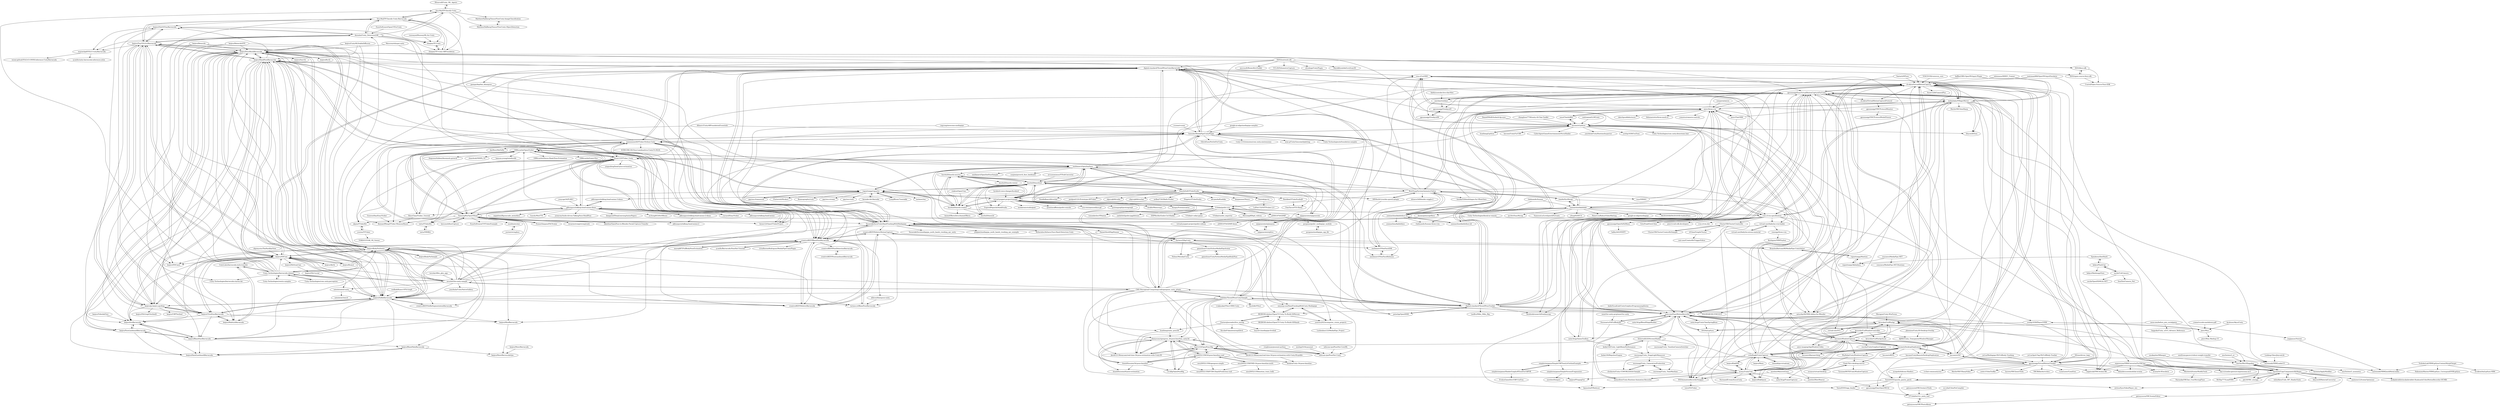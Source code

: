 digraph G {
"llSourcell/Unity_ML_Agents" -> "Syn-McJ/TFClassify-Unity"
"vrm-c/UniVRM" -> "sh-akira/VirtualMotionCapture" ["e"=1]
"vrm-c/UniVRM" -> "gpsnmeajp/EasyVirtualMotionCaptureForUnity" ["e"=1]
"vrm-c/UniVRM" -> "pixiv/three-vrm" ["e"=1]
"vrm-c/UniVRM" -> "hecomi/uLipSync" ["e"=1]
"vrm-c/UniVRM" -> "malaybaku/VMagicMirror" ["e"=1]
"vrm-c/UniVRM" -> "neon-izm/EasyMotionRecorder" ["e"=1]
"saturday06/VRM-Addon-for-Blender" -> "sh-akira/VirtualMotionCapture" ["e"=1]
"fiahfy/youtube-live-chat-flow" -> "nmchan/waidayo" ["e"=1]
"1996scarlet/OpenVtuber" -> "kwea123/VTuber_Unity"
"1996scarlet/OpenVtuber" -> "RimoChan/Vtuber_Tutorial" ["e"=1]
"1996scarlet/OpenVtuber" -> "kwea123/OpenVTuberProject"
"1996scarlet/OpenVtuber" -> "1996scarlet/Dense-Head-Pose-Estimation" ["e"=1]
"1996scarlet/OpenVtuber" -> "vignetteapp/vignette"
"1996scarlet/OpenVtuber" -> "emilianavt/OpenSeeFace"
"1996scarlet/OpenVtuber" -> "1996scarlet/Laser-Eye" ["e"=1]
"1996scarlet/OpenVtuber" -> "mmmmmm44/VTuber-Python-Unity"
"1996scarlet/OpenVtuber" -> "tattn/VTuberKit"
"1996scarlet/OpenVtuber" -> "TianxingWu/OpenVHead"
"1996scarlet/OpenVtuber" -> "KennardWang/VTuber-MomoseHiyori"
"1996scarlet/OpenVtuber" -> "thepowerfuldeez/facemesh.pytorch" ["e"=1]
"1996scarlet/OpenVtuber" -> "nkjzm/VTuberKit"
"1996scarlet/OpenVtuber" -> "cleardusk/3DDFA_V2" ["e"=1]
"1996scarlet/OpenVtuber" -> "hanson-young/nniefacelib" ["e"=1]
"Unity-Technologies/barracuda-release" -> "UnityLabs/barracuda-style-transfer"
"Unity-Technologies/barracuda-release" -> "asus4/tf-lite-unity-sample"
"Unity-Technologies/barracuda-release" -> "Unity-Technologies/barracuda-starter-kit"
"Unity-Technologies/barracuda-release" -> "digital-standard/ThreeDPoseUnityBarracuda"
"Unity-Technologies/barracuda-release" -> "natmlx/natml-unity"
"Unity-Technologies/barracuda-release" -> "Unity-Technologies/sentis-samples" ["e"=1]
"Unity-Technologies/barracuda-release" -> "derenlei/Unity_Detection2AR"
"Unity-Technologies/barracuda-release" -> "keijiro/FaceMeshBarracuda"
"Unity-Technologies/barracuda-release" -> "keijiro/HandPoseBarracuda"
"Unity-Technologies/barracuda-release" -> "keijiro/BodyPixSentis"
"Unity-Technologies/barracuda-release" -> "keijiro/NNCam"
"Unity-Technologies/barracuda-release" -> "Syn-McJ/TFClassify-Unity"
"Unity-Technologies/barracuda-release" -> "Syn-McJ/TFClassify-Unity-Barracuda"
"Unity-Technologies/barracuda-release" -> "keijiro/SelfieBarracuda"
"Unity-Technologies/barracuda-release" -> "Unity-Technologies/com.unity.perception" ["e"=1]
"ruyo/VRM4U" -> "sh-akira/VirtualMotionCapture" ["e"=1]
"tattn/VTuberKit" -> "tattn/VRMKit"
"neon-izm/EasyMotionRecorder" -> "gpsnmeajp/EasyVirtualMotionCaptureForUnity"
"neon-izm/EasyMotionRecorder" -> "sh-akira/VirtualMotionCapture"
"neon-izm/EasyMotionRecorder" -> "digital-standard/ThreeDPoseUnityBarracuda"
"neon-izm/EasyMotionRecorder" -> "XVI/AniLipSync"
"neon-izm/EasyMotionRecorder" -> "XVI/AnimationRecorderSnippet"
"neon-izm/EasyMotionRecorder" -> "newyellow/Unity-Runtime-Animation-Recorder" ["e"=1]
"neon-izm/EasyMotionRecorder" -> "Taremin/CopyComponentsByRegex"
"neon-izm/EasyMotionRecorder" -> "gpsnmeajp/VirtualMotionTracker"
"neon-izm/EasyMotionRecorder" -> "unity3d-jp/BlendShapeBuilder" ["e"=1]
"neon-izm/EasyMotionRecorder" -> "Stereoarts/SAFullBodyIK"
"neon-izm/EasyMotionRecorder" -> "unity3d-jp/UnityChanSpringBone" ["e"=1]
"neon-izm/EasyMotionRecorder" -> "phi16/VRC_storage" ["e"=1]
"neon-izm/EasyMotionRecorder" -> "hecomi/uDesktopDuplication"
"neon-izm/EasyMotionRecorder" -> "kirurobo/UniWinApi"
"neon-izm/EasyMotionRecorder" -> "llcheesell/LEDScreenShader"
"Unity-Technologies/arfoundation-samples" -> "homuler/MediaPipeUnityPlugin" ["e"=1]
"unity3d-jp/BlendShapeBuilder" -> "neon-izm/EasyMotionRecorder" ["e"=1]
"peterljq/OpenMMD" -> "digital-standard/ThreeDPoseTracker" ["e"=1]
"peterljq/OpenMMD" -> "digital-standard/ThreeDPoseUnityBarracuda" ["e"=1]
"rwightman/posenet-python" -> "infocom-tpo/PoseNet-Unity" ["e"=1]
"youyuge34/PI-REC" -> "pkhungurn/talking-head-anime-demo" ["e"=1]
"Syn-McJ/TFClassify-Unity" -> "Syn-McJ/TFClassify-Unity-Barracuda"
"Syn-McJ/TFClassify-Unity" -> "shaqian/TF-Unity"
"Syn-McJ/TFClassify-Unity" -> "shaqian/TF-Unity-ARFoundation"
"Syn-McJ/TFClassify-Unity" -> "llSourcell/Unity_ML_Agents"
"Syn-McJ/TFClassify-Unity" -> "MatthewHallberg/TensorFlowUnity-ObjectDetection"
"Syn-McJ/TFClassify-Unity" -> "MatthewHallberg/TensorFlowUnity-ImageClassification"
"arcusmaximus/YTSubConverter" -> "Inochi2D/inochi2d" ["e"=1]
"unity3d-jp/UnityChanSpringBone" -> "XVI/AniLipSync" ["e"=1]
"unity3d-jp/UnityChanSpringBone" -> "neon-izm/EasyMotionRecorder" ["e"=1]
"nkjzm/VTuberKit" -> "youten/YVTuber"
"hecomi/uOSC" -> "gpsnmeajp/EasyVirtualMotionCaptureForUnity"
"hecomi/uOSC" -> "gpsnmeajp/VirtualMotionTracker"
"hecomi/uOSC" -> "hecomi/uDesktopDuplication"
"hecomi/uOSC" -> "hecomi/uWindowCapture"
"hecomi/uOSC" -> "sh-akira/VirtualMotionCapture"
"hecomi/uOSC" -> "kirurobo/UniWinApi"
"keijiro/VideolabTest" -> "keijiro/IrisBarracuda" ["e"=1]
"infocom-tpo/PoseNet-Unity" -> "keel-210/OpenPose-Rig"
"synqark/Arktoon-Shaders" -> "TenteEEEE/quiche_pantie_patch" ["e"=1]
"NumesSanguis/FACSvatar" -> "TianxingWu/OpenVHead" ["e"=1]
"ButzYung/SystemAnimatorOnline" -> "saturday06/VRM-Addon-for-Blender" ["e"=1]
"ButzYung/SystemAnimatorOnline" -> "Kariaro/VRigUnity"
"ButzYung/SystemAnimatorOnline" -> "yeemachine/kalidoface-3d"
"ButzYung/SystemAnimatorOnline" -> "hinzka/52blendshapes-for-VRoid-face" ["e"=1]
"ButzYung/SystemAnimatorOnline" -> "Off-World-Live/obs-spout2-plugin" ["e"=1]
"ButzYung/SystemAnimatorOnline" -> "pkhungurn/talking-head-anime-3-demo" ["e"=1]
"ButzYung/SystemAnimatorOnline" -> "pixiv/three-vrm"
"ButzYung/SystemAnimatorOnline" -> "vrm-c/UniVRM" ["e"=1]
"ButzYung/SystemAnimatorOnline" -> "gpsnmeajp/EasyVirtualMotionCaptureForUnity"
"ButzYung/SystemAnimatorOnline" -> "xianfei/SysMocap" ["e"=1]
"ButzYung/SystemAnimatorOnline" -> "emilianavt/OpenSeeFace"
"ButzYung/SystemAnimatorOnline" -> "ruyo/VRM4U" ["e"=1]
"ButzYung/SystemAnimatorOnline" -> "virtual-puppet-project/vpuppr"
"ButzYung/SystemAnimatorOnline" -> "V-Sekai/godot-vrm"
"ButzYung/SystemAnimatorOnline" -> "shteeve3d/blender-wiggle-2" ["e"=1]
"algomystic/TheParallaxView" -> "keijiro/NNCam" ["e"=1]
"phi16/VRC_storage" -> "Taremin/CopyComponentsByRegex" ["e"=1]
"Santarh/MToon" -> "neon-izm/EasyMotionRecorder" ["e"=1]
"Santarh/MToon" -> "sh-akira/VirtualMotionCapture" ["e"=1]
"CMU-Perceptual-Computing-Lab/openpose_unity_plugin" -> "digital-standard/ThreeDPoseUnityBarracuda"
"CMU-Perceptual-Computing-Lab/openpose_unity_plugin" -> "yukihiko/ThreeDPoseUnitySample"
"CMU-Perceptual-Computing-Lab/openpose_unity_plugin" -> "keel-210/OpenPose-Rig"
"CMU-Perceptual-Computing-Lab/openpose_unity_plugin" -> "homuler/MediaPipeUnityPlugin"
"CMU-Perceptual-Computing-Lab/openpose_unity_plugin" -> "zhenyuczy/openpose_3d-pose-baseline_unity3d"
"CMU-Perceptual-Computing-Lab/openpose_unity_plugin" -> "neon-izm/EasyMotionRecorder"
"CMU-Perceptual-Computing-Lab/openpose_unity_plugin" -> "keijiro/FaceMeshBarracuda"
"CMU-Perceptual-Computing-Lab/openpose_unity_plugin" -> "Jacob12138xieyuan/real-time-3d-pose-estimation-with-Unity3D"
"CMU-Perceptual-Computing-Lab/openpose_unity_plugin" -> "keijiro/SelfieBarracuda"
"CMU-Perceptual-Computing-Lab/openpose_unity_plugin" -> "infocom-tpo/PoseNet-Unity"
"CMU-Perceptual-Computing-Lab/openpose_unity_plugin" -> "digital-standard/ThreeDPoseTracker"
"CMU-Perceptual-Computing-Lab/openpose_unity_plugin" -> "keijiro/FFmpegOut" ["e"=1]
"CMU-Perceptual-Computing-Lab/openpose_unity_plugin" -> "asus4/tf-lite-unity-sample"
"CMU-Perceptual-Computing-Lab/openpose_unity_plugin" -> "sh-akira/VirtualMotionCapture"
"CMU-Perceptual-Computing-Lab/openpose_unity_plugin" -> "keijiro/NNCam"
"pixiv/three-vrm" -> "pixiv/ChatVRM" ["e"=1]
"pixiv/three-vrm" -> "vrm-c/vrm-specification"
"pixiv/three-vrm" -> "vrm-c/UniVRM" ["e"=1]
"pixiv/three-vrm" -> "virtual-cast/babylon-vrm-loader"
"pixiv/three-vrm" -> "sh-akira/VirtualMotionCapture"
"pixiv/three-vrm" -> "saturday06/VRM-Addon-for-Blender" ["e"=1]
"pixiv/three-vrm" -> "malaybaku/VMagicMirror"
"pixiv/three-vrm" -> "gpsnmeajp/EasyVirtualMotionCaptureForUnity"
"pixiv/three-vrm" -> "yeemachine/kalidokit"
"pixiv/three-vrm" -> "uezo/ChatdollKit" ["e"=1]
"pixiv/three-vrm" -> "yeemachine/kalidoface-3d"
"pixiv/three-vrm" -> "sketchpunklabs/ossos" ["e"=1]
"pixiv/three-vrm" -> "ButzYung/SystemAnimatorOnline"
"pixiv/three-vrm" -> "felixmariotto/three-mesh-ui" ["e"=1]
"pixiv/three-vrm" -> "yomotsu/camera-controls" ["e"=1]
"yukihiko/ThreeDPoseUnitySample" -> "digital-standard/ThreeDPoseUnityBarracuda"
"yukihiko/ThreeDPoseUnitySample" -> "keel-210/OpenPose-Rig"
"yukihiko/ThreeDPoseUnitySample" -> "Jacob12138xieyuan/real-time-3d-pose-estimation-with-Unity3D-public"
"yukihiko/ThreeDPoseUnitySample" -> "CMU-Perceptual-Computing-Lab/openpose_unity_plugin"
"yukihiko/ThreeDPoseUnitySample" -> "zhenyuczy/openpose_3d-pose-baseline_unity3d"
"yukihiko/ThreeDPoseUnitySample" -> "digital-standard/ThreeDPoseTracker"
"yukihiko/ThreeDPoseUnitySample" -> "TesseraktZero/UnityHandTrackingWithMediapipe"
"yukihiko/ThreeDPoseUnitySample" -> "huailiang/unity_pose3D"
"yukihiko/ThreeDPoseUnitySample" -> "Jacob12138xieyuan/real-time-3d-pose-estimation-with-Unity3D"
"yukihiko/ThreeDPoseUnitySample" -> "neon-izm/EasyMotionRecorder"
"yukihiko/ThreeDPoseUnitySample" -> "creativeIKEP/BlazePoseBarracuda"
"yukihiko/ThreeDPoseUnitySample" -> "infocom-tpo/PoseNet-Unity"
"yukihiko/ThreeDPoseUnitySample" -> "t-takasaka/VNect-VRM-Unity"
"yukihiko/ThreeDPoseUnitySample" -> "XinArkh/VNect" ["e"=1]
"yukihiko/ThreeDPoseUnitySample" -> "ArashHosseini/3d-pose-baseline" ["e"=1]
"ArashHosseini/3d-pose-baseline" -> "zhenyuczy/openpose_3d-pose-baseline_unity3d" ["e"=1]
"ArashHosseini/3d-pose-baseline" -> "miu200521358/3d-pose-baseline-vmd" ["e"=1]
"ArashHosseini/3d-pose-baseline" -> "ArashHosseini/tf-pose-estimation" ["e"=1]
"ArashHosseini/3d-pose-baseline" -> "keel-210/OpenPose-Rig" ["e"=1]
"ArashHosseini/3d-pose-baseline" -> "n1ckfg/OpenPoseRig" ["e"=1]
"Looking-Glass/JoyconLib" -> "m2wasabi/VRMLoaderUI" ["e"=1]
"sh-akira/VirtualMotionCapture" -> "gpsnmeajp/EasyVirtualMotionCaptureForUnity"
"sh-akira/VirtualMotionCapture" -> "neon-izm/EasyMotionRecorder"
"sh-akira/VirtualMotionCapture" -> "malaybaku/VMagicMirror"
"sh-akira/VirtualMotionCapture" -> "nagatsuki/VMCAvatar-BS" ["e"=1]
"sh-akira/VirtualMotionCapture" -> "gpsnmeajp/VirtualMotionTracker"
"sh-akira/VirtualMotionCapture" -> "vrm-c/UniVRM" ["e"=1]
"sh-akira/VirtualMotionCapture" -> "HAL9HARUKU/VMC4UE" ["e"=1]
"sh-akira/VirtualMotionCapture" -> "saturday06/VRM-Addon-for-Blender" ["e"=1]
"sh-akira/VirtualMotionCapture" -> "lilxyzw/lilToon" ["e"=1]
"sh-akira/VirtualMotionCapture" -> "sh-akira/VirtualMotionCaptureProtocol"
"sh-akira/VirtualMotionCapture" -> "Snow1226/CameraPlus" ["e"=1]
"sh-akira/VirtualMotionCapture" -> "Taremin/CopyComponentsByRegex"
"sh-akira/VirtualMotionCapture" -> "hecomi/uDesktopDuplication"
"sh-akira/VirtualMotionCapture" -> "XVI/AnimationRecorderSnippet"
"sh-akira/VirtualMotionCapture" -> "nmchan/waidayo"
"kirurobo/UniWinApi" -> "kirurobo/UniWindowController"
"kirurobo/UniWinApi" -> "kirurobo/UniWinApiAsset"
"kirurobo/UniWinApi" -> "virtual-cast/VCI"
"kirurobo/UniWinApi" -> "XVI/AniLipSync"
"kirurobo/UniWinApi" -> "m2wasabi/VRMLoaderUI"
"esperecyan/VRMConverterForVRChat" -> "TenteEEEE/quiche_pantie_patch"
"esperecyan/VRMConverterForVRChat" -> "HhotateA/AvatarModifyTools"
"esperecyan/VRMConverterForVRChat" -> "Taremin/CopyComponentsByRegex"
"esperecyan/VRMConverterForVRChat" -> "nagatsuki/VMCAvatar-BS" ["e"=1]
"esperecyan/VRMConverterForVRChat" -> "lyuma/Av3Emulator" ["e"=1]
"esperecyan/VRMConverterForVRChat" -> "bdunderscore/modular-avatar" ["e"=1]
"esperecyan/VRMConverterForVRChat" -> "hai-vr/combo-gesture-expressions-av3" ["e"=1]
"baffler/OBS-OpenVR-Input-Plugin" -> "sh-akira/VirtualMotionCapture" ["e"=1]
"baffler/OBS-OpenVR-Input-Plugin" -> "malaybaku/VMagicMirror" ["e"=1]
"malaybaku/VMagicMirror" -> "sh-akira/VirtualMotionCapture"
"malaybaku/VMagicMirror" -> "gpsnmeajp/EasyVirtualMotionCaptureForUnity"
"malaybaku/VMagicMirror" -> "vrm-c/vrm-specification"
"malaybaku/VMagicMirror" -> "m2wasabi/VRMLoaderUI"
"malaybaku/VMagicMirror" -> "kirurobo/UniWinApi"
"malaybaku/VMagicMirror" -> "vrm-c/UniVRM" ["e"=1]
"malaybaku/VMagicMirror" -> "Taremin/CopyComponentsByRegex"
"malaybaku/VMagicMirror" -> "saturday06/VRM-Addon-for-Blender" ["e"=1]
"malaybaku/VMagicMirror" -> "pixiv/three-vrm"
"malaybaku/VMagicMirror" -> "lilxyzw/lilToon" ["e"=1]
"malaybaku/VMagicMirror" -> "neon-izm/EasyMotionRecorder"
"malaybaku/VMagicMirror" -> "esperecyan/VRMConverterForVRChat"
"malaybaku/VMagicMirror" -> "MerlinVR/UdonSharp" ["e"=1]
"malaybaku/VMagicMirror" -> "mio3io/Mio3Shapekey"
"malaybaku/VMagicMirror" -> "emilianavt/VSeeFaceReleases"
"miu200521358/VMD-3d-pose-baseline-multi" -> "miu200521358/3d-pose-baseline-vmd"
"miu200521358/VMD-3d-pose-baseline-multi" -> "miu200521358/FCRN-DepthPrediction-vmd"
"miu200521358/VMD-3d-pose-baseline-multi" -> "miu200521358/motion_trace_bulk"
"SDraw/driver_leap" -> "gpsnmeajp/VirtualMotionTracker" ["e"=1]
"XVI/AniLipSync" -> "XVI/AnimationRecorderSnippet"
"XVI/AniLipSync" -> "neon-izm/EasyMotionRecorder"
"schellingb/UnityCapture" -> "mrayy/UnityCam"
"schellingb/UnityCapture" -> "hecomi/uWindowCapture"
"schellingb/UnityCapture" -> "hecomi/uDesktopDuplication"
"schellingb/UnityCapture" -> "neon-izm/EasyMotionRecorder"
"schellingb/UnityCapture" -> "hecomi/uLipSync"
"schellingb/UnityCapture" -> "keijiro/KlakSpout" ["e"=1]
"schellingb/UnityCapture" -> "letmaik/pyvirtualcam" ["e"=1]
"schellingb/UnityCapture" -> "keijiro/KlakNDI" ["e"=1]
"schellingb/UnityCapture" -> "gpsnmeajp/EasyVirtualMotionCaptureForUnity"
"schellingb/UnityCapture" -> "keijiro/Minis" ["e"=1]
"schellingb/UnityCapture" -> "XVI/AnimationRecorderSnippet"
"schellingb/UnityCapture" -> "sh-akira/VirtualMotionCapture"
"schellingb/UnityCapture" -> "keijiro/FaceMeshBarracuda"
"schellingb/UnityCapture" -> "simplestargame/SimpleURPToonLitOutlineExample"
"schellingb/UnityCapture" -> "m2wasabi/VRMLoaderUI"
"keijiro/KlakNDI" -> "mrayy/UnityCam" ["e"=1]
"n1ckfg/OpenPoseRig" -> "zhenyuczy/openpose_3d-pose-baseline_unity3d"
"zhenyuczy/openpose_3d-pose-baseline_unity3d" -> "keel-210/OpenPose-Rig"
"zhenyuczy/openpose_3d-pose-baseline_unity3d" -> "Jacob12138xieyuan/real-time-3d-pose-estimation-with-Unity3D-public"
"zhenyuczy/openpose_3d-pose-baseline_unity3d" -> "n1ckfg/OpenPoseRig"
"zhenyuczy/openpose_3d-pose-baseline_unity3d" -> "ArashHosseini/3d-pose-baseline" ["e"=1]
"zhenyuczy/openpose_3d-pose-baseline_unity3d" -> "miu200521358/3d-pose-baseline-vmd"
"zhenyuczy/openpose_3d-pose-baseline_unity3d" -> "Jacob12138xieyuan/real-time-3d-pose-estimation-with-Unity3D"
"zhenyuczy/openpose_3d-pose-baseline_unity3d" -> "ArashHosseini/tf-pose-estimation"
"zhenyuczy/openpose_3d-pose-baseline_unity3d" -> "kenkra/Unity-3d-pose-baseline"
"tattn/VRMKit" -> "tattn/VTuberKit"
"shaqian/TF-Unity-ARFoundation" -> "shaqian/TF-Unity"
"shaqian/TF-Unity-ARFoundation" -> "Syn-McJ/TFClassify-Unity-Barracuda"
"shaqian/TF-Unity" -> "shaqian/TF-Unity-ARFoundation"
"dilmerv/UnityARFoundationEssentials" -> "homuler/MediaPipeUnityPlugin" ["e"=1]
"dilmerv/UnityARFoundationEssentials" -> "asus4/tf-lite-unity-sample" ["e"=1]
"secile/UsbCamera" -> "kekyo/FlashCap"
"secile/UsbCamera" -> "free5lot/Camera_Net"
"secile/UsbCamera" -> "secile/OpenH264Lib.NET" ["e"=1]
"MatthewHallberg/TensorFlowUnity-ObjectDetection" -> "MatthewHallberg/TensorFlowUnity-ImageClassification"
"MatthewHallberg/TensorFlowUnity-ImageClassification" -> "MatthewHallberg/TensorFlowUnity-ObjectDetection"
"m2wasabi/VRMLoaderUI" -> "m2wasabi/VRMQuickMetaLoader"
"vrm-c/vrm-specification" -> "ClusterVR/ClusterCreatorKit"
"vrm-c/vrm-specification" -> "gpsnmeajp/EasyVirtualMotionCaptureForUnity"
"vrm-c/vrm-specification" -> "virtual-cast/babylon-vrm-loader"
"vrm-c/vrm-specification" -> "yoship1639/Player2VRM"
"vrm-c/vrm-specification" -> "TenteEEEE/quiche_pantie_patch"
"vrm-c/vrm-specification" -> "pixiv/vroid-sdk-developers"
"vrm-c/vrm-specification" -> "pixiv/three-vrm"
"vrm-c/vrm-specification" -> "vrm-c/vrm.dev"
"vrm-c/vrm-specification" -> "V-Sekai/godot-vrm"
"vrm-c/vrm-specification" -> "kanno2inf/VReducer"
"vrm-c/vrm-specification" -> "malaybaku/VMagicMirror"
"vrm-c/vrm-specification" -> "GotoFinal/GotoUdon" ["e"=1]
"vrm-c/vrm-specification" -> "gpsnmeajp/OpenVaNiiMenu"
"Taremin/ApplyModifier" -> "mio3io/Mio3Shapekey"
"whiteflare/Unlit_WF_ShaderSuite" -> "Taremin/CopyComponentsByRegex" ["e"=1]
"Unity-Technologies/facial-ar-remote" -> "mrayy/UnityCam" ["e"=1]
"Unity-Technologies/facial-ar-remote" -> "TesseraktZero/UnityHandTrackingWithMediapipe" ["e"=1]
"mishig25/3d-posenet" -> "infocom-tpo/PoseNet-Unity" ["e"=1]
"infocom-tpo/PoseNet-CoreML" -> "infocom-tpo/PoseNet-Unity" ["e"=1]
"virtual-cast/babylon-mtoon-material" -> "virtual-cast/babylon-vrm-loader"
"virtual-cast/babylon-vrm-loader" -> "virtual-cast/babylon-mtoon-material"
"virtual-cast/babylon-vrm-loader" -> "reminjp/three-vrm"
"virtual-cast/babylon-vrm-loader" -> "kanno2inf/VReducer"
"mmd-for-unity-proj/mmd-for-unity" -> "Stereoarts/SAFullBodyIK" ["e"=1]
"TenteEEEE/quiche_pantie_patch" -> "gpsnmeajp/EasyOpenVRUtil"
"TenteEEEE/quiche_pantie_patch" -> "27Cobalter/vrc_meta_tool"
"TenteEEEE/quiche_pantie_patch" -> "kanno2inf/VReducer"
"TenteEEEE/quiche_pantie_patch" -> "ziritsu/SyncVideoPlayer_iws" ["e"=1]
"TenteEEEE/quiche_pantie_patch" -> "TenteEEEE/app_binder"
"Taremin/CopyComponentsByRegex" -> "mio3io/Mio3Shapekey"
"Taremin/CopyComponentsByRegex" -> "ziritsu/SyncVideoPlayer_iws" ["e"=1]
"Taremin/CopyComponentsByRegex" -> "TenteEEEE/quiche_pantie_patch"
"Taremin/CopyComponentsByRegex" -> "lilxyzw/lilMaterialConverter" ["e"=1]
"Taremin/CopyComponentsByRegex" -> "phi16/VRC_storage" ["e"=1]
"Taremin/CopyComponentsByRegex" -> "MrSlip777/LoadVRM"
"Taremin/CopyComponentsByRegex" -> "whiteflare/Unlit_WF_ShaderSuite" ["e"=1]
"Taremin/CopyComponentsByRegex" -> "gatosyocora/VRCAvatarEditor"
"Taremin/CopyComponentsByRegex" -> "anatawa12/AvatarOptimizer" ["e"=1]
"Taremin/CopyComponentsByRegex" -> "mukaderabbit/mukaderabbit-HyakuashiUdonMotionRecorder-HUMR-"
"keel-210/OpenPose-Rig" -> "zhenyuczy/openpose_3d-pose-baseline_unity3d"
"keel-210/OpenPose-Rig" -> "Jacob12138xieyuan/real-time-3d-pose-estimation-with-Unity3D-public"
"keel-210/OpenPose-Rig" -> "Jacob12138xieyuan/real-time-3d-pose-estimation-with-Unity3D"
"keel-210/OpenPose-Rig" -> "miu200521358/3d-pose-baseline-vmd"
"keel-210/OpenPose-Rig" -> "n1ckfg/OpenPoseRig"
"keel-210/OpenPose-Rig" -> "infocom-tpo/PoseNet-Unity"
"gatosyocora/VRCAvatarEditor" -> "gatosyocora/VRCPhotoAlbum"
"TsubokuLab/VRMLipSyncContextMorphTarget" -> "NekomimiMaster/VRMLipSync_CorrespondOVRLipSync"
"TsubokuLab/VRMLipSyncContextMorphTarget" -> "m2wasabi/VRMQuickMetaLoader"
"TsubokuLab/VRMLipSyncContextMorphTarget" -> "sh-akira/AniLipSync-VRM"
"roelkok/Kinect-VFX-Graph" -> "keijiro/SelfieBarracuda" ["e"=1]
"miu200521358/3d-pose-baseline-vmd" -> "miu200521358/VMD-3d-pose-baseline-multi"
"miu200521358/3d-pose-baseline-vmd" -> "miu200521358/FCRN-DepthPrediction-vmd"
"miu200521358/3d-pose-baseline-vmd" -> "ArashHosseini/3d-pose-baseline" ["e"=1]
"miu200521358/3d-pose-baseline-vmd" -> "zhenyuczy/openpose_3d-pose-baseline_unity3d"
"miu200521358/3d-pose-baseline-vmd" -> "keel-210/OpenPose-Rig"
"miu200521358/3d-pose-baseline-vmd" -> "kenkra/Unity-3d-pose-baseline"
"youten/YVTuber" -> "nkjzm/VTuberKit"
"youten/YVTuber" -> "TORISOUP/AR_VR_Viewer" ["e"=1]
"gpsnmeajp/OpenVaNiiMenu" -> "halby24/LIVERTY"
"reminjp/three-vrm" -> "Keshigom/VRMToybox"
"Jacob12138xieyuan/real-time-3d-pose-estimation-with-Unity3D" -> "keel-210/OpenPose-Rig"
"Jacob12138xieyuan/real-time-3d-pose-estimation-with-Unity3D" -> "zhenyuczy/openpose_3d-pose-baseline_unity3d"
"Jacob12138xieyuan/real-time-3d-pose-estimation-with-Unity3D-public" -> "zhenyuczy/openpose_3d-pose-baseline_unity3d"
"Jacob12138xieyuan/real-time-3d-pose-estimation-with-Unity3D-public" -> "keel-210/OpenPose-Rig"
"Jacob12138xieyuan/real-time-3d-pose-estimation-with-Unity3D-public" -> "kenkra/Unity-3d-pose-baseline"
"gatosyocora/VRCPhotoAlbum" -> "27Cobalter/vrc_meta_tool"
"miu200521358/openpose-simple" -> "miu200521358/FCRN-DepthPrediction-vmd"
"digital-standard/ThreeDPoseTracker" -> "digital-standard/ThreeDPoseUnityBarracuda"
"digital-standard/ThreeDPoseTracker" -> "homuler/MediaPipeUnityPlugin"
"digital-standard/ThreeDPoseTracker" -> "yukihiko/ThreeDPoseUnitySample"
"digital-standard/ThreeDPoseTracker" -> "TesseraktZero/UnityHandTrackingWithMediapipe"
"digital-standard/ThreeDPoseTracker" -> "peterljq/OpenMMD" ["e"=1]
"digital-standard/ThreeDPoseTracker" -> "neon-izm/EasyMotionRecorder"
"digital-standard/ThreeDPoseTracker" -> "sh-akira/VirtualMotionCapture"
"digital-standard/ThreeDPoseTracker" -> "facebookresearch/frankmocap" ["e"=1]
"digital-standard/ThreeDPoseTracker" -> "BIGBOSS-dedsec/OpenCV-Unity-To-Build-3DPerson"
"digital-standard/ThreeDPoseTracker" -> "kwea123/VTuber_Unity"
"digital-standard/ThreeDPoseTracker" -> "HAL9HARUKU/VMC4UE" ["e"=1]
"digital-standard/ThreeDPoseTracker" -> "saturday06/VRM-Addon-for-Blender" ["e"=1]
"digital-standard/ThreeDPoseTracker" -> "gpsnmeajp/EasyVirtualMotionCaptureForUnity"
"digital-standard/ThreeDPoseTracker" -> "LaoBro/Miku_Miku_Rig" ["e"=1]
"digital-standard/ThreeDPoseTracker" -> "CMU-Perceptual-Computing-Lab/openpose_unity_plugin"
"homuler/MediaPipeUnityPlugin" -> "TesseraktZero/UnityHandTrackingWithMediapipe"
"homuler/MediaPipeUnityPlugin" -> "digital-standard/ThreeDPoseUnityBarracuda"
"homuler/MediaPipeUnityPlugin" -> "asus4/tf-lite-unity-sample"
"homuler/MediaPipeUnityPlugin" -> "digital-standard/ThreeDPoseTracker"
"homuler/MediaPipeUnityPlugin" -> "keijiro/HandPoseBarracuda"
"homuler/MediaPipeUnityPlugin" -> "Unity-Technologies/arfoundation-samples" ["e"=1]
"homuler/MediaPipeUnityPlugin" -> "mmmmmm44/VTuber-Python-Unity"
"homuler/MediaPipeUnityPlugin" -> "keijiro/FaceMeshBarracuda"
"homuler/MediaPipeUnityPlugin" -> "CMU-Perceptual-Computing-Lab/openpose_unity_plugin"
"homuler/MediaPipeUnityPlugin" -> "hecomi/uLipSync"
"homuler/MediaPipeUnityPlugin" -> "yeemachine/kalidokit"
"homuler/MediaPipeUnityPlugin" -> "GlitchEnzo/NuGetForUnity" ["e"=1]
"homuler/MediaPipeUnityPlugin" -> "creativeIKEP/BlazePoseBarracuda"
"homuler/MediaPipeUnityPlugin" -> "Unity-UI-Extensions/com.unity.uiextensions" ["e"=1]
"homuler/MediaPipeUnityPlugin" -> "aras-p/UnityGaussianSplatting" ["e"=1]
"uezo/ChatdollKit" -> "hecomi/uLipSync" ["e"=1]
"uezo/ChatdollKit" -> "pixiv/three-vrm" ["e"=1]
"TianxingWu/OpenVHead" -> "kwea123/VTuber_Unity"
"TianxingWu/OpenVHead" -> "mmmmmm44/VTuber-Python-Unity"
"TianxingWu/OpenVHead" -> "NumesSanguis/FACSvatar" ["e"=1]
"TianxingWu/OpenVHead" -> "rwsarmstrong/strongtrack" ["e"=1]
"TianxingWu/OpenVHead" -> "nkeeline/OpenPose-to-Blender-Facial-Capture-Transfer" ["e"=1]
"TianxingWu/OpenVHead" -> "kwea123/OpenVTuberProject"
"TianxingWu/OpenVHead" -> "lawsonsli/faceCapture" ["e"=1]
"TianxingWu/OpenVHead" -> "EnoxSoftware/CVVTuberExample"
"TianxingWu/OpenVHead" -> "TesseraktZero/UnityHandTrackingWithMediapipe"
"TianxingWu/OpenVHead" -> "1996scarlet/OpenVtuber"
"TianxingWu/OpenVHead" -> "tattn/VTuberKit"
"TianxingWu/OpenVHead" -> "digital-standard/ThreeDPoseTracker"
"TianxingWu/OpenVHead" -> "nkjzm/VTuberKit"
"TianxingWu/OpenVHead" -> "xuzebin/avatar"
"TianxingWu/OpenVHead" -> "pkhungurn/talking-head-anime-demo"
"vignetteapp/vignette" -> "karaoke-dev/karaoke" ["e"=1]
"vignetteapp/vignette" -> "LumpBloom7/sentakki" ["e"=1]
"vignetteapp/vignette" -> "taulazer/tau" ["e"=1]
"vignetteapp/vignette" -> "ppy/osu-framework" ["e"=1]
"vignetteapp/vignette" -> "virtual-puppet-project/vpuppr"
"vignetteapp/vignette" -> "1996scarlet/OpenVtuber"
"vignetteapp/vignette" -> "kwea123/OpenVTuberProject"
"vignetteapp/vignette" -> "Inochi2D/inochi2d"
"vignetteapp/vignette" -> "Inochi2D/inochi-creator"
"vignetteapp/vignette" -> "Flutterish/Hitokori" ["e"=1]
"vignetteapp/vignette" -> "KennardWang/VTuber-MomoseHiyori"
"vignetteapp/vignette" -> "Beamographic/rush" ["e"=1]
"vignetteapp/vignette" -> "ppy/osu-stream" ["e"=1]
"vignetteapp/vignette" -> "emilianavt/OpenSeeFace"
"vignetteapp/vignette" -> "ppy/osu-tools" ["e"=1]
"lyrebird-voice-changer/lyrebird" -> "virtual-puppet-project/vpuppr" ["e"=1]
"huailiang/LipSync" -> "hecomi/uLipSync" ["e"=1]
"huailiang/unity_pose3D" -> "Jacob12138xieyuan/real-time-3d-pose-estimation-with-Unity3D"
"huailiang/unity_pose3D" -> "zhenyuczy/openpose_3d-pose-baseline_unity3d"
"simplestargame/ShaderGraphsMToonForURPVR" -> "simplestargame/SimpleURPToonLitOutlineExample"
"simplestargame/ShaderGraphsMToonForURPVR" -> "EvelynGameDev/URP-UniVrm"
"RimoChan/Vtuber_Tutorial" -> "1996scarlet/OpenVtuber" ["e"=1]
"RimoChan/Vtuber_Tutorial" -> "kwea123/VTuber_Unity" ["e"=1]
"RimoChan/Vtuber_Tutorial" -> "KennardWang/VTuber-MomoseHiyori" ["e"=1]
"EnoxSoftware/OpenCVForUnity" -> "derenlei/Unity_Detection2AR" ["e"=1]
"pkhungurn/talking-head-anime-demo" -> "pkhungurn/talking-head-anime-2-demo" ["e"=1]
"pkhungurn/talking-head-anime-demo" -> "pkhungurn/talking-head-anime-3-demo" ["e"=1]
"pkhungurn/talking-head-anime-demo" -> "yuyuyzl/EasyVtuber" ["e"=1]
"pkhungurn/talking-head-anime-demo" -> "pkhungurn/talking-head-anime"
"pkhungurn/talking-head-anime-demo" -> "TianxingWu/OpenVHead"
"pkhungurn/talking-head-anime-demo" -> "nagadomi/lbpcascade_animeface" ["e"=1]
"pkhungurn/talking-head-anime-demo" -> "luoyily/MoeTTS" ["e"=1]
"pkhungurn/talking-head-anime-demo" -> "RimoChan/Vtuber_Tutorial" ["e"=1]
"pkhungurn/talking-head-anime-demo" -> "yiranran/Audio-driven-TalkingFace-HeadPose" ["e"=1]
"pkhungurn/talking-head-anime-demo" -> "deeppomf/DeepLearningAnimePapers" ["e"=1]
"pkhungurn/talking-head-anime-demo" -> "kwea123/VTuber_Unity"
"pkhungurn/talking-head-anime-demo" -> "pkhungurn/talking-head-anime-2"
"pkhungurn/talking-head-anime-demo" -> "peterljq/OpenMMD" ["e"=1]
"pkhungurn/talking-head-anime-demo" -> "mchong6/GANsNRoses" ["e"=1]
"pkhungurn/talking-head-anime-demo" -> "1996scarlet/OpenVtuber"
"stakira/OpenUtau" -> "Inochi2D/inochi-creator" ["e"=1]
"asus4/tf-lite-unity-sample" -> "homuler/MediaPipeUnityPlugin"
"asus4/tf-lite-unity-sample" -> "Unity-Technologies/barracuda-release"
"asus4/tf-lite-unity-sample" -> "keijiro/FaceMeshBarracuda"
"asus4/tf-lite-unity-sample" -> "creativeIKEP/BlazePoseBarracuda"
"asus4/tf-lite-unity-sample" -> "derenlei/Unity_Detection2AR"
"asus4/tf-lite-unity-sample" -> "keijiro/SelfieBarracuda"
"asus4/tf-lite-unity-sample" -> "TesseraktZero/UnityHandTrackingWithMediapipe"
"asus4/tf-lite-unity-sample" -> "digital-standard/ThreeDPoseUnityBarracuda"
"asus4/tf-lite-unity-sample" -> "keijiro/NNCam"
"asus4/tf-lite-unity-sample" -> "yasirkula/UnityNativeGallery" ["e"=1]
"asus4/tf-lite-unity-sample" -> "keijiro/HandPoseBarracuda"
"asus4/tf-lite-unity-sample" -> "CMU-Perceptual-Computing-Lab/openpose_unity_plugin"
"asus4/tf-lite-unity-sample" -> "natmlx/natml-unity"
"asus4/tf-lite-unity-sample" -> "Syn-McJ/TFClassify-Unity-Barracuda"
"asus4/tf-lite-unity-sample" -> "keijiro/BodyPixSentis"
"Syn-McJ/TFClassify-Unity-Barracuda" -> "derenlei/Unity_Detection2AR"
"Syn-McJ/TFClassify-Unity-Barracuda" -> "shaqian/TF-Unity-ARFoundation"
"Syn-McJ/TFClassify-Unity-Barracuda" -> "Syn-McJ/TFClassify-Unity"
"Syn-McJ/TFClassify-Unity-Barracuda" -> "keijiro/TinyYOLOv2Barracuda"
"Syn-McJ/TFClassify-Unity-Barracuda" -> "shaqian/TF-Unity"
"Syn-McJ/TFClassify-Unity-Barracuda" -> "keijiro/YoloV4TinyBarracuda"
"gpsnmeajp/EasyVirtualMotionCaptureForUnity" -> "sh-akira/VirtualMotionCapture"
"gpsnmeajp/EasyVirtualMotionCaptureForUnity" -> "neon-izm/EasyMotionRecorder"
"gpsnmeajp/EasyVirtualMotionCaptureForUnity" -> "gpsnmeajp/VirtualMotionTracker"
"gpsnmeajp/EasyVirtualMotionCaptureForUnity" -> "hecomi/uOSC"
"gpsnmeajp/EasyVirtualMotionCaptureForUnity" -> "simplestargame/SimpleURPToonLitOutlineExample"
"gpsnmeajp/EasyVirtualMotionCaptureForUnity" -> "nmchan/waidayo"
"gpsnmeajp/EasyVirtualMotionCaptureForUnity" -> "sh-akira/VirtualMotionCaptureProtocol"
"gpsnmeajp/EasyVirtualMotionCaptureForUnity" -> "malaybaku/VMagicMirror"
"gpsnmeajp/EasyVirtualMotionCaptureForUnity" -> "nagatsuki/VMCAvatar-BS" ["e"=1]
"gpsnmeajp/EasyVirtualMotionCaptureForUnity" -> "vrm-c/vrm-specification"
"gpsnmeajp/EasyVirtualMotionCaptureForUnity" -> "unity3d-jp/AnimeToolbox" ["e"=1]
"gpsnmeajp/EasyVirtualMotionCaptureForUnity" -> "gpsnmeajp/Oredayo4V"
"gpsnmeajp/EasyVirtualMotionCaptureForUnity" -> "gpsnmeajp/EasyOpenVRUtil"
"gpsnmeajp/EasyVirtualMotionCaptureForUnity" -> "emilianavt/VSeeFaceSDK"
"gpsnmeajp/EasyVirtualMotionCaptureForUnity" -> "hecomi/uWindowCapture"
"kwea123/VTuber_Unity" -> "kwea123/OpenVTuberProject"
"kwea123/VTuber_Unity" -> "1996scarlet/OpenVtuber"
"kwea123/VTuber_Unity" -> "TianxingWu/OpenVHead"
"kwea123/VTuber_Unity" -> "mmmmmm44/VTuber-Python-Unity"
"kwea123/VTuber_Unity" -> "RimoChan/Vtuber_Tutorial" ["e"=1]
"kwea123/VTuber_Unity" -> "TesseraktZero/UnityHandTrackingWithMediapipe"
"kwea123/VTuber_Unity" -> "digital-standard/ThreeDPoseUnityBarracuda"
"kwea123/VTuber_Unity" -> "KennardWang/VTuber-MomoseHiyori"
"kwea123/VTuber_Unity" -> "digital-standard/ThreeDPoseTracker"
"kwea123/VTuber_Unity" -> "tattn/VTuberKit"
"kwea123/VTuber_Unity" -> "emilianavt/OpenSeeFace"
"kwea123/VTuber_Unity" -> "yinguobing/head-pose-estimation" ["e"=1]
"kwea123/VTuber_Unity" -> "nkjzm/VTuberKit"
"kwea123/VTuber_Unity" -> "pkhungurn/talking-head-anime-demo"
"kwea123/VTuber_Unity" -> "gpsnmeajp/EasyVirtualMotionCaptureForUnity"
"neon-izm/before_join_socialgame" -> "heppoko/Unity_uGUI_Advance_Reference" ["e"=1]
"neon-izm/before_join_socialgame" -> "XVI/AniLipSync"
"neon-izm/before_join_socialgame" -> "negipoyoc/Voiceer"
"DenchiSoft/VTubeStudio" -> "Genteki/pyvts"
"DenchiSoft/VTubeStudio" -> "emilianavt/OpenSeeFace"
"DenchiSoft/VTubeStudio" -> "FomTarro/VTS-Sharp"
"DenchiSoft/VTubeStudio" -> "Off-World-Live/obs-spout2-plugin" ["e"=1]
"DenchiSoft/VTubeStudio" -> "DoodleBears/blivechat" ["e"=1]
"DenchiSoft/VTubeStudio" -> "Hawkbat/VTubeStudioJS"
"DenchiSoft/VTubeStudio" -> "ponlponl123/-Prototype-AIVTuber" ["e"=1]
"DenchiSoft/VTubeStudio" -> "xfgryujk/blivedm" ["e"=1]
"DenchiSoft/VTubeStudio" -> "Inochi2D/inochi2d"
"DenchiSoft/VTubeStudio" -> "xfgryujk/blivechat" ["e"=1]
"DenchiSoft/VTubeStudio" -> "ardha27/AI-Waifu-Vtuber" ["e"=1]
"DenchiSoft/VTubeStudio" -> "Elegetic/VTubeStudio"
"DenchiSoft/VTubeStudio" -> "adi-panda/Kuebiko" ["e"=1]
"DenchiSoft/VTubeStudio" -> "kimjammer/Neuro" ["e"=1]
"DenchiSoft/VTubeStudio" -> "Inochi2D/inochi-creator"
"kodai100/Unity_LightBeamPerformance" -> "llcheesell/LEDScreenShader"
"kodai100/Unity_LightBeamPerformance" -> "murasaqi/Unity_StageLightManeuver"
"kodai100/Unity_LightBeamPerformance" -> "kodai100/RepulserEngine"
"IndieVisualLab/UnityGraphicsProgrammingSeries" -> "neon-izm/EasyMotionRecorder" ["e"=1]
"sh-akira/VirtualMotionCaptureProtocol" -> "gpsnmeajp/VMCProtocolMonitor"
"3DiVi/nuitrack-sdk" -> "3DiVi/face-sdk"
"3DiVi/nuitrack-sdk" -> "3DiVi/open-source-face-sdk"
"3DiVi/nuitrack-sdk" -> "CMU-Perceptual-Computing-Lab/openpose_unity_plugin"
"3DiVi/nuitrack-sdk" -> "MarekKowalski/LiveScan3D" ["e"=1]
"3DiVi/nuitrack-sdk" -> "microsoft/RoomAliveToolkit" ["e"=1]
"3DiVi/nuitrack-sdk" -> "VCL3D/VolumetricCapture" ["e"=1]
"3DiVi/nuitrack-sdk" -> "ultraleap/UnityPlugin" ["e"=1]
"3DiVi/nuitrack-sdk" -> "geaxgx/depthai_blazepose" ["e"=1]
"3DiVi/nuitrack-sdk" -> "digital-standard/ThreeDPoseUnityBarracuda"
"digital-standard/ThreeDPoseUnityBarracuda" -> "digital-standard/ThreeDPoseTracker"
"digital-standard/ThreeDPoseUnityBarracuda" -> "yukihiko/ThreeDPoseUnitySample"
"digital-standard/ThreeDPoseUnityBarracuda" -> "neon-izm/EasyMotionRecorder"
"digital-standard/ThreeDPoseUnityBarracuda" -> "homuler/MediaPipeUnityPlugin"
"digital-standard/ThreeDPoseUnityBarracuda" -> "CMU-Perceptual-Computing-Lab/openpose_unity_plugin"
"digital-standard/ThreeDPoseUnityBarracuda" -> "keijiro/HandPoseBarracuda"
"digital-standard/ThreeDPoseUnityBarracuda" -> "TesseraktZero/UnityHandTrackingWithMediapipe"
"digital-standard/ThreeDPoseUnityBarracuda" -> "facebookresearch/frankmocap" ["e"=1]
"digital-standard/ThreeDPoseUnityBarracuda" -> "Unity-Technologies/barracuda-release"
"digital-standard/ThreeDPoseUnityBarracuda" -> "keijiro/FaceMeshBarracuda"
"digital-standard/ThreeDPoseUnityBarracuda" -> "creativeIKEP/BlazePoseBarracuda"
"digital-standard/ThreeDPoseUnityBarracuda" -> "vrm-c/UniVRM" ["e"=1]
"digital-standard/ThreeDPoseUnityBarracuda" -> "sh-akira/VirtualMotionCapture"
"digital-standard/ThreeDPoseUnityBarracuda" -> "huailiang/unity_pose3D"
"digital-standard/ThreeDPoseUnityBarracuda" -> "mmmmmm44/VTuber-Python-Unity"
"V-Sekai/godot-vrm" -> "virtual-puppet-project/vpuppr"
"V-Sekai/godot-vrm" -> "MizunagiKB/gd_cubism"
"V-Sekai/godot-vrm" -> "V-Sekai/v-sekai-game"
"V-Sekai/godot-vrm" -> "vrm-c/vrm-specification"
"V-Sekai/godot-vrm" -> "V-Sekai/unidot_importer" ["e"=1]
"V-Sekai/godot-vrm" -> "yaelatletl/godot-jigglebones" ["e"=1]
"V-Sekai/godot-vrm" -> "tomankirilov/VPainter" ["e"=1]
"V-Sekai/godot-vrm" -> "j20001970/GDMP"
"V-Sekai/godot-vrm" -> "EXPWorlds/Godot-Cel-Shader" ["e"=1]
"emilianavt/OpenSeeFace" -> "virtual-puppet-project/vpuppr"
"emilianavt/OpenSeeFace" -> "Inochi2D/inochi2d"
"emilianavt/OpenSeeFace" -> "Inochi2D/inochi-session"
"emilianavt/OpenSeeFace" -> "Inochi2D/inochi-creator"
"emilianavt/OpenSeeFace" -> "1996scarlet/OpenVtuber"
"emilianavt/OpenSeeFace" -> "emilianavt/OpenSeeFaceSample"
"emilianavt/OpenSeeFace" -> "emilianavt/VSeeFaceReleases"
"emilianavt/OpenSeeFace" -> "DenchiSoft/VTubeStudio"
"emilianavt/OpenSeeFace" -> "sh-akira/VirtualMotionCapture"
"emilianavt/OpenSeeFace" -> "kwea123/VTuber_Unity"
"emilianavt/OpenSeeFace" -> "vrm-c/UniVRM" ["e"=1]
"emilianavt/OpenSeeFace" -> "V-Sekai/godot-vrm"
"emilianavt/OpenSeeFace" -> "vignetteapp/vignette"
"emilianavt/OpenSeeFace" -> "cunjian/pytorch_face_landmark" ["e"=1]
"emilianavt/OpenSeeFace" -> "hecomi/uLipSync"
"keijiro/Rcam2" -> "keijiro/NNCam" ["e"=1]
"keijiro/Rcam2" -> "keijiro/FaceMeshBarracuda" ["e"=1]
"keijiro/Rcam2" -> "keijiro/BodyPixSentis" ["e"=1]
"mewlist/MassiveGrass" -> "mewlist/MewWeaver"
"mewlist/MassiveGrass" -> "XVI/AnimationRecorderSnippet"
"XVI/AnimationRecorderSnippet" -> "toiro/VLVTuber"
"gpsnmeajp/VirtualMotionTracker" -> "gpsnmeajp/EasyVirtualMotionCaptureForUnity"
"gpsnmeajp/VirtualMotionTracker" -> "sh-akira/VirtualMotionCapture"
"gpsnmeajp/VirtualMotionTracker" -> "hecomi/uOSC"
"gpsnmeajp/VirtualMotionTracker" -> "vrchat-community/osc" ["e"=1]
"gpsnmeajp/VirtualMotionTracker" -> "Taremin/CopyComponentsByRegex"
"gpsnmeajp/VirtualMotionTracker" -> "gpsnmeajp/EasyOpenVRUtil"
"gpsnmeajp/VirtualMotionTracker" -> "neon-izm/EasyMotionRecorder"
"gpsnmeajp/VirtualMotionTracker" -> "MerlinVR/USharpVideo" ["e"=1]
"gpsnmeajp/VirtualMotionTracker" -> "nagatsuki/VMCAvatar-BS" ["e"=1]
"gpsnmeajp/VirtualMotionTracker" -> "bdunderscore/modular-avatar" ["e"=1]
"gpsnmeajp/VirtualMotionTracker" -> "lyuma/Av3Emulator" ["e"=1]
"gpsnmeajp/VirtualMotionTracker" -> "orels1/UdonToolkit" ["e"=1]
"gpsnmeajp/VirtualMotionTracker" -> "kurotu/VRCQuestTools" ["e"=1]
"gpsnmeajp/VirtualMotionTracker" -> "VRCBilliards/vrcbce" ["e"=1]
"gpsnmeajp/VirtualMotionTracker" -> "CyanLaser/CyanEmu" ["e"=1]
"3DiVi/face-sdk" -> "3DiVi/open-source-face-sdk"
"3DiVi/face-sdk" -> "Cvartel/Open-Source-Face-SDK"
"terryky/tflite_gles_app" -> "asus4/tf-lite-unity-sample" ["e"=1]
"Off-World-Live/obs-spout2-plugin" -> "emilianavt/VSeeFaceSDK" ["e"=1]
"Off-World-Live/obs-spout2-plugin" -> "ButzYung/SystemAnimatorOnline" ["e"=1]
"Unity-Technologies/com.unity.perception" -> "Unity-Technologies/barracuda-release" ["e"=1]
"letmaik/pyvirtualcam" -> "schellingb/UnityCapture" ["e"=1]
"runwayml/RunwayML-for-Unity" -> "shaqian/TF-Unity" ["e"=1]
"yoship1639/Player2VRM" -> "TenteEEEE/app_binder"
"yoship1639/Player2VRM" -> "pixiv/Mux"
"yoship1639/Player2VRM" -> "virtual-cast/VCI"
"yoship1639/Player2VRM" -> "nagatsuki/VMCAvatar-BS" ["e"=1]
"TesseraktZero/UnityHandTrackingWithMediapipe" -> "TesseraktZero/mediapipe_multi_hands_tracking_aar_unity" ["e"=1]
"TesseraktZero/UnityHandTrackingWithMediapipe" -> "homuler/MediaPipeUnityPlugin"
"TesseraktZero/UnityHandTrackingWithMediapipe" -> "xinyang-sun/HandTrackingWithUnity-Mediapipe"
"TesseraktZero/UnityHandTrackingWithMediapipe" -> "keijiro/HandPoseBarracuda"
"TesseraktZero/UnityHandTrackingWithMediapipe" -> "jiuqiant/mediapipe_multi_hands_tracking_aar_example" ["e"=1]
"TesseraktZero/UnityHandTrackingWithMediapipe" -> "mmmmmm44/VTuber-Python-Unity"
"TesseraktZero/UnityHandTrackingWithMediapipe" -> "digital-standard/ThreeDPoseUnityBarracuda"
"TesseraktZero/UnityHandTrackingWithMediapipe" -> "creativeIKEP/HolisticBarracuda"
"TesseraktZero/UnityHandTrackingWithMediapipe" -> "BIGBOSS-dedsec/OpenCV-Unity-To-Build-3DPerson"
"TesseraktZero/UnityHandTrackingWithMediapipe" -> "creativeIKEP/BlazePoseBarracuda"
"TesseraktZero/UnityHandTrackingWithMediapipe" -> "Kariaro/VRigUnity"
"TesseraktZero/UnityHandTrackingWithMediapipe" -> "yoututu2023/computer_vision_projects"
"TesseraktZero/UnityHandTrackingWithMediapipe" -> "creativeIKEP/HolisticMotionCapture"
"TesseraktZero/UnityHandTrackingWithMediapipe" -> "AlcheraInc/Alchera-Face-Hand-Detection-Unity"
"TesseraktZero/UnityHandTrackingWithMediapipe" -> "keijiro/FaceMeshBarracuda"
"smokejohn/SKkeeper" -> "mio3io/Mio3Shapekey" ["e"=1]
"mgyong/awesome-mediapipe" -> "homuler/MediaPipeUnityPlugin" ["e"=1]
"mgyong/awesome-mediapipe" -> "TesseraktZero/UnityHandTrackingWithMediapipe" ["e"=1]
"karaoke-dev/karaoke" -> "vignetteapp/vignette" ["e"=1]
"ClusterVR/ClusterCreatorKit" -> "ClusterVR/ClusterCreatorKitSample"
"ClusterVR/ClusterCreatorKit" -> "virtual-cast/VCI"
"ClusterVR/ClusterCreatorKit" -> "r01hee/GraphiCluster"
"wojciechp6/YOLO-UnityBarracuda" -> "wooni-github/YOLOv5-ONNX-Inference-UnityBarracuda"
"wojciechp6/YOLO-UnityBarracuda" -> "cj-mills/unity-barracuda-inference-yolox"
"LumpBloom7/sentakki" -> "vignetteapp/vignette" ["e"=1]
"gatosyocora/VRCAvatars3Tools" -> "27Cobalter/vrc_meta_tool"
"gpsnmeajp/VMCProtocolMonitor" -> "gpsnmeajp/VMCProtocolModelViewer"
"pheonise/Unity3D-Desktop-Overlay" -> "XJINE/Unity_TransparentWindowManager"
"kwea123/OpenVTuberProject" -> "kwea123/VTuber_Unity"
"kwea123/OpenVTuberProject" -> "1996scarlet/OpenVtuber"
"nmchan/waidayo" -> "gpsnmeajp/Oredayo4V"
"nmchan/waidayo" -> "gpsnmeajp/Oredayo4M"
"nmchan/waidayo" -> "MrSlip777/LoadVRM"
"emilianavt/VSeeFaceReleases" -> "emilianavt/VSeeFaceSDK"
"negipoyoc/Voiceer" -> "m2wasabi/VRMQuickMetaLoader"
"TenteEEEE/app_binder" -> "27Cobalter/vrc_meta_tool"
"zz-roba/UdonPieCompiler" -> "27Cobalter/vrc_meta_tool"
"r01hee/GraphiCluster" -> "noir-neo/CreatorKitTriggerEditor"
"ClusterVR/ClusterCreatorKitSample" -> "ClusterVR/ClusterCreatorKit"
"27Cobalter/vrc_meta_tool" -> "gatosyocora/VRCPhotoAlbum"
"gpsnmeajp/Oredayo4V" -> "gpsnmeajp/Oredayo4M"
"virtual-puppet-project/vpuppr" -> "emilianavt/OpenSeeFace"
"virtual-puppet-project/vpuppr" -> "V-Sekai/godot-vrm"
"virtual-puppet-project/vpuppr" -> "Inochi2D/inochi-creator"
"virtual-puppet-project/vpuppr" -> "Inochi2D/inochi2d"
"virtual-puppet-project/vpuppr" -> "Inochi2D/inochi-session"
"virtual-puppet-project/vpuppr" -> "you-win/openseeface-gd"
"virtual-puppet-project/vpuppr" -> "vignetteapp/vignette"
"virtual-puppet-project/vpuppr" -> "j20001970/GDMP"
"virtual-puppet-project/vpuppr" -> "ExpiredPopsicle/SnekStudio"
"virtual-puppet-project/vpuppr" -> "tomankirilov/VPainter" ["e"=1]
"virtual-puppet-project/vpuppr" -> "protongraph/protongraph" ["e"=1]
"virtual-puppet-project/vpuppr" -> "Arnklit/Waterways" ["e"=1]
"virtual-puppet-project/vpuppr" -> "HungryProton/scatter" ["e"=1]
"virtual-puppet-project/vpuppr" -> "miskatonicstudio/goat" ["e"=1]
"virtual-puppet-project/vpuppr" -> "quentincaffeino/godot-console" ["e"=1]
"vladmandic/human" -> "yeemachine/kalidokit" ["e"=1]
"vladmandic/human" -> "vladmandic/human-three-vrm" ["e"=1]
"Inochi2D/inochi-session" -> "Inochi2D/inochi-creator"
"Inochi2D/inochi-session" -> "Inochi2D/inochi2d"
"Inochi2D/inochi-session" -> "Inochi2D/inox2d"
"Inochi2D/inochi-session" -> "virtual-puppet-project/vpuppr"
"Inochi2D/inochi-session" -> "nijigenerate/nijiexpose"
"Inochi2D/inochi-session" -> "nijigenerate/nijigenerate"
"Inochi2D/inochi-session" -> "Inochi2D/inochi-viewer"
"ju1ce/Mediapipe-VR-Fullbody-Tracking" -> "gpsnmeajp/VirtualMotionTracker" ["e"=1]
"keijiro/Waifu2xBarracuda" -> "keijiro/UltraFaceBarracuda"
"keijiro/Waifu2xBarracuda" -> "UnityLabs/barracuda-style-transfer"
"keijiro/FaceMeshBarracuda" -> "keijiro/HandPoseBarracuda"
"keijiro/FaceMeshBarracuda" -> "keijiro/FaceLandmarkBarracuda"
"keijiro/FaceMeshBarracuda" -> "keijiro/BlazeFaceBarracuda"
"keijiro/FaceMeshBarracuda" -> "keijiro/IrisBarracuda"
"keijiro/FaceMeshBarracuda" -> "keijiro/BodyPixSentis"
"keijiro/FaceMeshBarracuda" -> "keijiro/NNCam"
"keijiro/FaceMeshBarracuda" -> "keijiro/TinyYOLOv2Barracuda"
"keijiro/FaceMeshBarracuda" -> "keijiro/UltraFaceBarracuda"
"keijiro/FaceMeshBarracuda" -> "keijiro/jp.keijiro.apriltag"
"keijiro/FaceMeshBarracuda" -> "keijiro/Smrvfx" ["e"=1]
"keijiro/FaceMeshBarracuda" -> "keijiro/SelfieBarracuda"
"keijiro/FaceMeshBarracuda" -> "keijiro/Akvfx" ["e"=1]
"keijiro/FaceMeshBarracuda" -> "keijiro/Rsvfx" ["e"=1]
"keijiro/FaceMeshBarracuda" -> "keijiro/Waifu2xBarracuda"
"keijiro/FaceMeshBarracuda" -> "creativeIKEP/BlazePoseBarracuda"
"keijiro/HandPoseBarracuda" -> "keijiro/FaceMeshBarracuda"
"keijiro/HandPoseBarracuda" -> "keijiro/SelfieBarracuda"
"keijiro/HandPoseBarracuda" -> "creativeIKEP/BlazePoseBarracuda"
"keijiro/HandPoseBarracuda" -> "keijiro/IrisBarracuda"
"keijiro/HandPoseBarracuda" -> "keijiro/BodyPixSentis"
"keijiro/HandPoseBarracuda" -> "keijiro/TinyYOLOv2Barracuda"
"keijiro/HandPoseBarracuda" -> "creativeIKEP/HolisticBarracuda"
"keijiro/HandPoseBarracuda" -> "TesseraktZero/UnityHandTrackingWithMediapipe"
"keijiro/HandPoseBarracuda" -> "keijiro/UltraFaceBarracuda"
"keijiro/HandPoseBarracuda" -> "digital-standard/ThreeDPoseUnityBarracuda"
"keijiro/HandPoseBarracuda" -> "keijiro/YoloV4TinyBarracuda"
"keijiro/HandPoseBarracuda" -> "keijiro/HandLandmarkBarracuda"
"keijiro/HandPoseBarracuda" -> "keijiro/FaceLandmarkBarracuda"
"keijiro/HandPoseBarracuda" -> "keijiro/NNCam"
"keijiro/HandPoseBarracuda" -> "keijiro/jp.keijiro.apriltag"
"hecomi/uLipSync" -> "hecomi/UnityFurURP" ["e"=1]
"hecomi/uLipSync" -> "huailiang/LipSync" ["e"=1]
"hecomi/uLipSync" -> "CyberAgentGameEntertainment/NovaShader" ["e"=1]
"hecomi/uLipSync" -> "unity3d-jp/AnimeToolbox" ["e"=1]
"hecomi/uLipSync" -> "vrm-c/UniVRM" ["e"=1]
"hecomi/uLipSync" -> "yasirkula/UnityRuntimeInspector" ["e"=1]
"hecomi/uLipSync" -> "schellingb/UnityCapture"
"hecomi/uLipSync" -> "gpsnmeajp/EasyVirtualMotionCaptureForUnity"
"hecomi/uLipSync" -> "lilxyzw/lilToon" ["e"=1]
"hecomi/uLipSync" -> "hecomi/uWindowCapture"
"hecomi/uLipSync" -> "homuler/MediaPipeUnityPlugin"
"hecomi/uLipSync" -> "hecomi/uRaymarching" ["e"=1]
"hecomi/uLipSync" -> "yoship1639/UniToon" ["e"=1]
"hecomi/uLipSync" -> "uezo/ChatdollKit" ["e"=1]
"hecomi/uLipSync" -> "Unity-Technologies/com.unity.demoteam.hair" ["e"=1]
"kyubuns/AkyuiUnity" -> "pixiv/Mux" ["e"=1]
"Inochi2D/inochi-creator" -> "Inochi2D/inochi-session"
"Inochi2D/inochi-creator" -> "Inochi2D/inochi2d"
"Inochi2D/inochi-creator" -> "virtual-puppet-project/vpuppr"
"Inochi2D/inochi-creator" -> "Inochi2D/inox2d"
"Inochi2D/inochi-creator" -> "nijigenerate/nijigenerate"
"Inochi2D/inochi-creator" -> "emilianavt/OpenSeeFace"
"Inochi2D/inochi-creator" -> "AnimeEffectsDevs/AnimeEffects" ["e"=1]
"Inochi2D/inochi-creator" -> "vignetteapp/vignette"
"Inochi2D/inochi2d" -> "Inochi2D/inochi-creator"
"Inochi2D/inochi2d" -> "Inochi2D/inochi-session"
"Inochi2D/inochi2d" -> "Inochi2D/inox2d"
"Inochi2D/inochi2d" -> "virtual-puppet-project/vpuppr"
"Inochi2D/inochi2d" -> "emilianavt/OpenSeeFace"
"Inochi2D/inochi2d" -> "nijigenerate/nijigenerate"
"Inochi2D/inochi2d" -> "vignetteapp/vignette"
"Inochi2D/inochi2d" -> "V-Sekai/godot-vrm"
"Inochi2D/inochi2d" -> "DenchiSoft/VTubeStudio"
"Inochi2D/inochi2d" -> "ExpiredPopsicle/SnekStudio"
"Inochi2D/inochi2d" -> "stakira/OpenUtau" ["e"=1]
"Inochi2D/inochi2d" -> "saturday06/VRM-Addon-for-Blender" ["e"=1]
"Inochi2D/inochi2d" -> "ButzYung/SystemAnimatorOnline"
"cvzone/cvzone" -> "homuler/MediaPipeUnityPlugin" ["e"=1]
"cvzone/cvzone" -> "TesseraktZero/UnityHandTrackingWithMediapipe" ["e"=1]
"UnityLabs/barracuda-style-transfer" -> "keijiro/Waifu2xBarracuda"
"UnityLabs/barracuda-style-transfer" -> "Unity-Technologies/barracuda-release"
"natmlx/natml-unity" -> "natmlx/ml-bench"
"natmlx/natml-unity" -> "keijiro/SelfieBarracuda"
"pkhungurn/talking-head-anime-2-demo" -> "pkhungurn/talking-head-anime-demo" ["e"=1]
"pkhungurn/talking-head-anime-2-demo" -> "pkhungurn/talking-head-anime-2" ["e"=1]
"yeemachine/kalidoface-2d" -> "yeemachine/kalidoface-3d"
"geaxgx/depthai_blazepose" -> "creativeIKEP/BlazePoseBarracuda" ["e"=1]
"mmmmmm44/VTuber-Python-Unity" -> "kwea123/VTuber_Unity"
"mmmmmm44/VTuber-Python-Unity" -> "TesseraktZero/UnityHandTrackingWithMediapipe"
"mmmmmm44/VTuber-Python-Unity" -> "homuler/MediaPipeUnityPlugin"
"mmmmmm44/VTuber-Python-Unity" -> "KennardWang/VTuber-MomoseHiyori"
"mmmmmm44/VTuber-Python-Unity" -> "digital-standard/ThreeDPoseUnityBarracuda"
"mmmmmm44/VTuber-Python-Unity" -> "creativeIKEP/BlazePoseBarracuda"
"mmmmmm44/VTuber-Python-Unity" -> "TianxingWu/OpenVHead"
"mmmmmm44/VTuber-Python-Unity" -> "keijiro/FaceMeshBarracuda"
"mmmmmm44/VTuber-Python-Unity" -> "SCRN-VRC/3D-Face-Landmark-in-UnityCG-HLSL"
"mmmmmm44/VTuber-Python-Unity" -> "yeemachine/kalidoface-3d"
"mmmmmm44/VTuber-Python-Unity" -> "creativeIKEP/HolisticBarracuda"
"mmmmmm44/VTuber-Python-Unity" -> "1996scarlet/OpenVtuber"
"mmmmmm44/VTuber-Python-Unity" -> "JimWest/MeFaMo" ["e"=1]
"mmmmmm44/VTuber-Python-Unity" -> "keijiro/HandPoseBarracuda"
"mmmmmm44/VTuber-Python-Unity" -> "Danial-Kord/DigiHuman" ["e"=1]
"kirurobo/UniWindowController" -> "sator-imaging/AppWindowUtility"
"kirurobo/UniWindowController" -> "kirurobo/UniWinApi"
"kirurobo/UniWindowController" -> "kirurobo/UniWinApiAsset"
"kirurobo/UniWindowController" -> "hecomi/uWindowCapture"
"kirurobo/UniWindowController" -> "XJINE/Unity_TransparentWindowManager"
"kirurobo/UniWindowController" -> "unity3d-jp/AnimeToolbox" ["e"=1]
"kirurobo/UniWindowController" -> "hecomi/uLipSync"
"emilianavt/VSeeFaceSDK" -> "emilianavt/VSeeFaceReleases"
"emilianavt/VSeeFaceSDK" -> "gpsnmeajp/EasyVirtualMotionCaptureForUnity"
"ju1ce/April-Tag-VR-FullBody-Tracker" -> "gpsnmeajp/VirtualMotionTracker" ["e"=1]
"keijiro/SelfieBarracuda" -> "keijiro/NNCam"
"keijiro/SelfieBarracuda" -> "keijiro/BodyPixSentis"
"keijiro/SelfieBarracuda" -> "creativeIKEP/SelfieSegmentationBarracuda"
"keijiro/SelfieBarracuda" -> "keijiro/UltraFaceBarracuda"
"keijiro/SelfieBarracuda" -> "keijiro/IrisBarracuda"
"keijiro/SelfieBarracuda" -> "creativeIKEP/BlazePoseBarracuda"
"keijiro/SelfieBarracuda" -> "keijiro/MlsdBarracuda"
"keijiro/SelfieBarracuda" -> "keijiro/HandPoseBarracuda"
"keijiro/SelfieBarracuda" -> "keijiro/BlazeFaceBarracuda"
"keijiro/SelfieBarracuda" -> "keijiro/jp.keijiro.apriltag"
"keijiro/SelfieBarracuda" -> "creativeIKEP/HolisticBarracuda"
"keijiro/SelfieBarracuda" -> "keijiro/TinyYOLOv2Barracuda"
"keijiro/SelfieBarracuda" -> "torinos-yt/BlazePoseBarracuda"
"keijiro/SelfieBarracuda" -> "keijiro/HandLandmarkBarracuda"
"creativeIKEP/BlazePoseBarracuda" -> "creativeIKEP/HolisticBarracuda"
"creativeIKEP/BlazePoseBarracuda" -> "torinos-yt/BlazePoseBarracuda"
"creativeIKEP/BlazePoseBarracuda" -> "alibros/blazepose-unity"
"creativeIKEP/BlazePoseBarracuda" -> "maceq687/FullBodyPoseEstimation"
"creativeIKEP/BlazePoseBarracuda" -> "keijiro/SelfieBarracuda"
"creativeIKEP/BlazePoseBarracuda" -> "keijiro/BodyPixSentis"
"creativeIKEP/BlazePoseBarracuda" -> "keijiro/HandPoseBarracuda"
"creativeIKEP/BlazePoseBarracuda" -> "cj-mills/Barracuda-PoseNet-Tutorial"
"creativeIKEP/BlazePoseBarracuda" -> "LGuilhermeRodrigues/MediaPipeUnityPlugin"
"creativeIKEP/BlazePoseBarracuda" -> "creativeIKEP/PoseDetectionBarracuda"
"creativeIKEP/BlazePoseBarracuda" -> "creativeIKEP/HolisticMotionCapture"
"keijiro/BodyPixSentis" -> "keijiro/SelfieBarracuda"
"keijiro/BodyPixSentis" -> "keijiro/BodyPixSample"
"keijiro/BodyPixSentis" -> "torinos-yt/BlazePoseBarracuda"
"keijiro/BodyPixSentis" -> "creativeIKEP/BlazePoseBarracuda"
"keijiro/BodyPixSentis" -> "keijiro/FaceMeshBarracuda"
"keijiro/BodyPixSentis" -> "creativeIKEP/SelfieSegmentationBarracuda"
"keijiro/BodyPixSentis" -> "keijiro/BlazePalmBarracuda"
"keijiro/BodyPixSentis" -> "keijiro/HandPoseBarracuda"
"keijiro/BodyPixSentis" -> "keijiro/NNCam"
"keijiro/BodyPixSentis" -> "keijiro/MlsdBarracuda"
"keijiro/BodyPixSentis" -> "keijiro/NNCam2"
"keijiro/BodyPixSentis" -> "keijiro/BlazeFaceBarracuda"
"keijiro/BodyPixSentis" -> "keijiro/TinyYOLOv2Barracuda"
"keijiro/BodyPixSentis" -> "creativeIKEP/HolisticBarracuda"
"keijiro/BodyPixSentis" -> "keijiro/IrisBarracuda"
"yeemachine/kalidoface-3d" -> "yeemachine/kalidoface-2d"
"yeemachine/kalidoface-3d" -> "yeemachine/kalidokit"
"yeemachine/kalidoface-3d" -> "yeemachine/kalidoface"
"yeemachine/kalidoface-3d" -> "vladmandic/human-three-vrm"
"yeemachine/kalidoface-3d" -> "ButzYung/SystemAnimatorOnline"
"yeemachine/kalidoface-3d" -> "mmmmmm44/VTuber-Python-Unity"
"yeemachine/kalidoface-3d" -> "pixiv/three-vrm"
"keijiro/jp.keijiro.apriltag" -> "keijiro/SelfieBarracuda"
"keijiro/jp.keijiro.apriltag" -> "keijiro/UltraFaceBarracuda"
"keijiro/jp.keijiro.apriltag" -> "keijiro/IrisBarracuda"
"keijiro/jp.keijiro.apriltag" -> "keijiro/FaceMeshBarracuda"
"keijiro/jp.keijiro.apriltag" -> "keijiro/TinyYOLOv2Barracuda"
"keijiro/jp.keijiro.apriltag" -> "keijiro/URPTestbed" ["e"=1]
"keijiro/jp.keijiro.apriltag" -> "keijiro/BlazeFaceBarracuda"
"keijiro/jp.keijiro.apriltag" -> "keijiro/VfxGraphTestbed2" ["e"=1]
"keijiro/jp.keijiro.apriltag" -> "keijiro/NNCam"
"keijiro/jp.keijiro.apriltag" -> "keijiro/HandPoseBarracuda"
"mio3io/Mio3Shapekey" -> "Taremin/ApplyModifier"
"mio3io/Mio3Shapekey" -> "mio3io/mio3_symmetry" ["e"=1]
"mio3io/Mio3Shapekey" -> "Taremin/CopyComponentsByRegex"
"keijiro/TinyYOLOv2Barracuda" -> "keijiro/YoloV4TinyBarracuda"
"keijiro/TinyYOLOv2Barracuda" -> "keijiro/UltraFaceBarracuda"
"keijiro/TinyYOLOv2Barracuda" -> "keijiro/NNCam"
"keijiro/TinyYOLOv2Barracuda" -> "derenlei/Unity_Detection2AR"
"keijiro/TinyYOLOv2Barracuda" -> "keijiro/IrisBarracuda"
"keijiro/TinyYOLOv2Barracuda" -> "keijiro/NNCam2"
"keijiro/TinyYOLOv2Barracuda" -> "Syn-McJ/TFClassify-Unity-Barracuda"
"keijiro/TinyYOLOv2Barracuda" -> "keijiro/SelfieBarracuda"
"keijiro/TinyYOLOv2Barracuda" -> "wojciechp6/YOLO-UnityBarracuda"
"keijiro/TinyYOLOv2Barracuda" -> "keijiro/FaceMeshBarracuda"
"keijiro/TinyYOLOv2Barracuda" -> "keijiro/jp.keijiro.apriltag"
"keijiro/TinyYOLOv2Barracuda" -> "keijiro/BodyPixSentis"
"keijiro/TinyYOLOv2Barracuda" -> "keijiro/HandPoseBarracuda"
"keijiro/YoloV4TinyBarracuda" -> "keijiro/TinyYOLOv2Barracuda"
"keijiro/YoloV4TinyBarracuda" -> "derenlei/Unity_Detection2AR"
"keijiro/YoloV4TinyBarracuda" -> "keijiro/MlsdBarracuda"
"keijiro/YoloV4TinyBarracuda" -> "wojciechp6/YOLO-UnityBarracuda"
"keijiro/YoloV4TinyBarracuda" -> "keijiro/NNCam2"
"keijiro/NNCam" -> "keijiro/SelfieBarracuda"
"keijiro/NNCam" -> "keijiro/TinyYOLOv2Barracuda"
"keijiro/NNCam" -> "keijiro/FaceMeshBarracuda"
"keijiro/NNCam" -> "keijiro/IrisBarracuda"
"keijiro/NNCam" -> "keijiro/BodyPixSentis"
"keijiro/NNCam" -> "keijiro/SlitScanCam"
"keijiro/NNCam" -> "creativeIKEP/SelfieSegmentationBarracuda"
"keijiro/NNCam" -> "keijiro/NNCam2"
"keijiro/NNCam" -> "keijiro/Rcam2" ["e"=1]
"keijiro/NNCam" -> "keijiro/Akvfx" ["e"=1]
"keijiro/NNCam" -> "keijiro/HandPoseBarracuda"
"keijiro/NNCam" -> "keijiro/jp.keijiro.apriltag"
"keijiro/NNCam" -> "keijiro/Waifu2xBarracuda"
"keijiro/NNCam" -> "UnityLabs/barracuda-style-transfer"
"keijiro/NNCam" -> "keijiro/UltraFaceBarracuda"
"Hawkbat/VTubeStudioJS" -> "FomTarro/VTS-Sharp"
"keijiro/UltraFaceBarracuda" -> "keijiro/TinyYOLOv2Barracuda"
"keijiro/UltraFaceBarracuda" -> "keijiro/SelfieBarracuda"
"keijiro/UltraFaceBarracuda" -> "keijiro/Waifu2xBarracuda"
"keijiro/UltraFaceBarracuda" -> "keijiro/IrisBarracuda"
"keijiro/UltraFaceBarracuda" -> "keijiro/BlazeFaceBarracuda"
"keijiro/UltraFaceBarracuda" -> "keijiro/MlsdBarracuda"
"keijiro/UltraFaceBarracuda" -> "keijiro/jp.keijiro.apriltag"
"keijiro/UltraFaceBarracuda" -> "keijiro/YoloV4TinyBarracuda"
"keijiro/IrisBarracuda" -> "keijiro/FaceLandmarkBarracuda"
"keijiro/IrisBarracuda" -> "keijiro/BlazeFaceBarracuda"
"keijiro/IrisBarracuda" -> "keijiro/HandLandmarkBarracuda"
"derenlei/Unity_Detection2AR" -> "Syn-McJ/TFClassify-Unity-Barracuda"
"derenlei/Unity_Detection2AR" -> "keijiro/YoloV4TinyBarracuda"
"derenlei/Unity_Detection2AR" -> "wojciechp6/YOLO-UnityBarracuda"
"derenlei/Unity_Detection2AR" -> "keijiro/TinyYOLOv2Barracuda"
"derenlei/Unity_Detection2AR" -> "shaqian/TF-Unity-ARFoundation"
"derenlei/Unity_Detection2AR" -> "shaqian/TF-Unity"
"derenlei/Unity_Detection2AR" -> "Unity-Technologies/barracuda-starter-kit"
"derenlei/Unity_Detection2AR" -> "creativeIKEP/BlazePoseBarracuda"
"derenlei/Unity_Detection2AR" -> "Syn-McJ/TFClassify-Unity"
"sator-imaging/AppWindowUtility" -> "kirurobo/UniWindowController"
"gpsnmeajp/Oredayo4M" -> "gpsnmeajp/Oredayo4V"
"alibros/blazepose-unity" -> "torinos-yt/BlazePoseBarracuda"
"torinos-yt/BlazePoseBarracuda" -> "creativeIKEP/BlazePoseBarracuda"
"pixiv/Mux" -> "pixiv/Mux.Markup.UI"
"pixiv/Mux" -> "yoship1639/Player2VRM"
"keijiro/FaceLandmarkBarracuda" -> "keijiro/BlazeFaceBarracuda"
"keijiro/FaceLandmarkBarracuda" -> "keijiro/IrisBarracuda"
"keijiro/FaceLandmarkBarracuda" -> "keijiro/HandLandmarkBarracuda"
"keijiro/FaceLandmarkBarracuda" -> "keijiro/FaceMeshBarracuda"
"HhotateA/AvatarModifyTools" -> "Narazaka/VRChat_UserMovingFloor"
"cj-mills/Barracuda-PoseNet-Tutorial" -> "creativeIKEP/BlazePoseBarracuda"
"keijiro/BlazeFaceBarracuda" -> "keijiro/FaceLandmarkBarracuda"
"keijiro/BlazeFaceBarracuda" -> "keijiro/HandLandmarkBarracuda"
"keijiro/BlazeFaceBarracuda" -> "keijiro/BlazePalmBarracuda"
"keijiro/BlazeFaceBarracuda" -> "keijiro/IrisBarracuda"
"keijiro/MlsdBarracuda" -> "keijiro/MnistBarracudaGpu"
"keijiro/MnistBarracuda" -> "keijiro/MnistBarracudaGpu"
"keijiro/BlazePalmBarracuda" -> "keijiro/HandLandmarkBarracuda"
"keijiro/BlazePalmBarracuda" -> "keijiro/MnistBarracudaGpu"
"keijiro/HandLandmarkBarracuda" -> "keijiro/BlazePalmBarracuda"
"keijiro/SlitScanCam" -> "keijiro/VfxCrystal" ["e"=1]
"vignetteapp/Akihabara" -> "vignetteapp/Moetion"
"creativeIKEP/SelfieSegmentationBarracuda" -> "keijiro/SelfieBarracuda"
"creativeIKEP/PoseDetectionBarracuda" -> "creativeIKEP/PoseLandmarkBarracuda"
"creativeIKEP/PoseLandmarkBarracuda" -> "creativeIKEP/PoseDetectionBarracuda"
"kekyo/FlashCap" -> "kekyo/SkiaImageView"
"kekyo/FlashCap" -> "secile/UsbCamera"
"kekyo/FlashCap" -> "Speykious/SeeShark"
"yuyuyzl/EasyVtuber" -> "pkhungurn/talking-head-anime-demo" ["e"=1]
"yeemachine/kalidokit" -> "xianfei/SysMocap" ["e"=1]
"yeemachine/kalidokit" -> "yeemachine/kalidoface-3d"
"yeemachine/kalidokit" -> "homuler/MediaPipeUnityPlugin"
"yeemachine/kalidokit" -> "pixiv/three-vrm"
"yeemachine/kalidokit" -> "zju3dv/EasyMocap" ["e"=1]
"yeemachine/kalidokit" -> "digital-standard/ThreeDPoseUnityBarracuda"
"yeemachine/kalidokit" -> "YuanxunLu/LiveSpeechPortraits" ["e"=1]
"yeemachine/kalidokit" -> "yfeng95/DECA" ["e"=1]
"yeemachine/kalidokit" -> "PeterL1n/RobustVideoMatting" ["e"=1]
"yeemachine/kalidokit" -> "facemoji/mocap4face" ["e"=1]
"yeemachine/kalidokit" -> "facebookresearch/frankmocap" ["e"=1]
"yeemachine/kalidokit" -> "google-ai-edge/mediapipe" ["e"=1]
"yeemachine/kalidokit" -> "FACEGOOD/FACEGOOD-Audio2Face" ["e"=1]
"yeemachine/kalidokit" -> "digital-standard/ThreeDPoseTracker"
"yeemachine/kalidokit" -> "yeemachine/kalidoface-2d"
"xianfei/SysMocap" -> "yeemachine/kalidokit" ["e"=1]
"xianfei/SysMocap" -> "ButzYung/SystemAnimatorOnline" ["e"=1]
"xianfei/SysMocap" -> "digital-standard/ThreeDPoseTracker" ["e"=1]
"xianfei/SysMocap" -> "pixiv/three-vrm" ["e"=1]
"Meragon/Unity-WinForms" -> "kirurobo/UniWinApi" ["e"=1]
"VOICEVOX/voicevox_core" -> "sh-akira/VirtualMotionCapture" ["e"=1]
"GunwooHan/EasyVtuber" -> "KennardWang/VTuber-MomoseHiyori" ["e"=1]
"Kariaro/VRigUnity" -> "xinyang-sun/HandTrackingWithUnity-Mediapipe"
"Kariaro/VRigUnity" -> "BrandonBartram98/MediaPipe-UnitySolver"
"Kariaro/VRigUnity" -> "creativeIKEP/HolisticMotionCapture"
"Kariaro/VRigUnity" -> "ganeshsar/UnityPythonMediaPipeAvatar"
"Kariaro/VRigUnity" -> "TesseraktZero/UnityHandTrackingWithMediapipe"
"Kariaro/VRigUnity" -> "emilianavt/VSeeFaceSDK"
"Kariaro/VRigUnity" -> "Neleac/MesekaiUnity"
"facemoji/mocap4face" -> "TesseraktZero/UnityHandTrackingWithMediapipe" ["e"=1]
"isletennos/MMVC_Trainer" -> "malaybaku/VMagicMirror" ["e"=1]
"isletennos/MMVC_Trainer" -> "sh-akira/VirtualMotionCapture" ["e"=1]
"Speykious/SeeShark" -> "vignetteapp/Akihabara"
"Speykious/SeeShark" -> "kekyo/FlashCap"
"DanielSWolf/rhubarb-lip-sync" -> "hecomi/uLipSync" ["e"=1]
"llcheesell/LEDScreenShader" -> "murasaqi/Unity_TimelineCameraSwitcher"
"llcheesell/LEDScreenShader" -> "kodai100/Unity_LightBeamPerformance"
"llcheesell/LEDScreenShader" -> "TenteEEEE/quiche_pantie_patch"
"llcheesell/LEDScreenShader" -> "murasaqi/Unity_StageLightManeuver"
"creativeIKEP/HolisticMotionCapture" -> "creativeIKEP/HolisticBarracuda"
"creativeIKEP/HolisticMotionCapture" -> "creativeIKEP/BlazePoseBarracuda"
"creativeIKEP/HolisticMotionCapture" -> "torinos-yt/BlazePoseBarracuda"
"creativeIKEP/HolisticMotionCapture" -> "BrandonBartram98/MediaPipe-UnitySolver"
"creativeIKEP/HolisticMotionCapture" -> "Kariaro/VRigUnity"
"Danial-Kord/DigiHuman" -> "creativeIKEP/BlazePoseBarracuda" ["e"=1]
"Danial-Kord/DigiHuman" -> "Kariaro/VRigUnity" ["e"=1]
"BIGBOSS-dedsec/OpenCV-Unity-To-Build-3DPerson" -> "BIGBOSS-dedsec/OpenCV-Unity-To-Build-3DHands"
"BIGBOSS-dedsec/OpenCV-Unity-To-Build-3DPerson" -> "xinyang-sun/HandTrackingWithUnity-Mediapipe"
"BIGBOSS-dedsec/OpenCV-Unity-To-Build-3DPerson" -> "yoututu2023/computer_vision_projects"
"BIGBOSS-dedsec/OpenCV-Unity-To-Build-3DPerson" -> "EasternJournalist/live_mocap"
"simplestargame/SimpleURPToonLitOutlineExample" -> "simplestargame/ShaderGraphsMToonForURPVR"
"simplestargame/SimpleURPToonLitOutlineExample" -> "gpsnmeajp/EasyVirtualMotionCaptureForUnity"
"simplestargame/SimpleURPToonLitOutlineExample" -> "simplestargame/SimpleVoronoiFragmenter"
"keijiro/Metavido" -> "keijiro/jp.keijiro.apriltag" ["e"=1]
"keijiro/Metavido" -> "keijiro/FaceMeshBarracuda" ["e"=1]
"keijiro/Metavido" -> "keijiro/SelfieBarracuda" ["e"=1]
"keijiro/Metavido" -> "keijiro/BodyPixSentis" ["e"=1]
"keijiro/MetavidoVFX" -> "keijiro/jp.keijiro.apriltag" ["e"=1]
"keijiro/MetavidoVFX" -> "keijiro/FaceMeshBarracuda" ["e"=1]
"keijiro/MetavidoVFX" -> "keijiro/BodyPixSentis" ["e"=1]
"keijiro/MetavidoVFX" -> "keijiro/SelfieBarracuda" ["e"=1]
"hinzka/52blendshapes-for-VRoid-face" -> "gpsnmeajp/EasyVirtualMotionCaptureForUnity" ["e"=1]
"vignetteapp/Moetion" -> "BrandonBartram98/MediaPipe-UnitySolver"
"vignetteapp/Moetion" -> "vignetteapp/Akihabara"
"j20001970/GDMP" -> "j20001970/GDMP-demo"
"j20001970/GDMP" -> "purgeme/godot_mediapipe_module"
"BIGBOSS-dedsec/OpenCV-Unity-To-Build-3DHands" -> "BIGBOSS-dedsec/OpenCV-Unity-To-Build-3DPerson"
"creativeIKEP/HolisticBarracuda" -> "creativeIKEP/BlazePoseBarracuda"
"creativeIKEP/HolisticBarracuda" -> "creativeIKEP/HolisticMotionCapture"
"cosyneco/MediaPipe.NET" -> "cosyneco/MediaPipe.NET.Runtime"
"cosyneco/MediaPipe.NET" -> "vignetteapp/Akihabara"
"maceq687/FullBodyPoseEstimation" -> "creativeIKEP/BlazePoseBarracuda"
"newyellow/Unity-Runtime-Animation-Recorder" -> "neon-izm/EasyMotionRecorder" ["e"=1]
"newyellow/Unity-Runtime-Animation-Recorder" -> "mrayy/UnityCam" ["e"=1]
"google-ai-edge/mediapipe-samples" -> "homuler/MediaPipeUnityPlugin" ["e"=1]
"3DiVi/open-source-face-sdk" -> "3DiVi/face-sdk"
"3DiVi/open-source-face-sdk" -> "Cvartel/Open-Source-Face-SDK"
"mrayy/UnityCam" -> "schellingb/UnityCapture"
"mrayy/UnityCam" -> "hecomi/uDesktopDuplication"
"mrayy/UnityCam" -> "keijiro/KlakSpout" ["e"=1]
"mrayy/UnityCam" -> "hecomi/uWindowCapture"
"mrayy/UnityCam" -> "neon-izm/EasyMotionRecorder"
"mrayy/UnityCam" -> "keijiro/KlakNDI" ["e"=1]
"mrayy/UnityCam" -> "sh-akira/VirtualMotionCapture"
"mrayy/UnityCam" -> "kirurobo/UniWinApi"
"mrayy/UnityCam" -> "newyellow/Unity-Runtime-Animation-Recorder" ["e"=1]
"mrayy/UnityCam" -> "keijiro/FFmpegOut" ["e"=1]
"mrayy/UnityCam" -> "unity3d-jp/FrameCapturer" ["e"=1]
"mrayy/UnityCam" -> "XVI/AnimationRecorderSnippet"
"mrayy/UnityCam" -> "NormandErwan/ArucoUnity" ["e"=1]
"mrayy/UnityCam" -> "gpsnmeajp/EasyVirtualMotionCaptureForUnity"
"murasaqi/Unity_CameraLiveProduction" -> "murasaqi/Unity_TimeMachine"
"murasaqi/Unity_CameraLiveProduction" -> "clocknote/Unity-CGWORLD2024-Sample"
"EasternJournalist/live_mocap" -> "BIGBOSS-dedsec/OpenCV-Unity-To-Build-3DPerson"
"EasternJournalist/live_mocap" -> "liuyulvv/mediapipe-livelink" ["e"=1]
"EasternJournalist/live_mocap" -> "KosukeFukazawa/smpl2bvh" ["e"=1]
"EasternJournalist/live_mocap" -> "huailiang/unity_pose3D"
"unity3d-jp/AnimeToolbox" -> "kodai100/Unity_LightBeamPerformance" ["e"=1]
"unity3d-jp/AnimeToolbox" -> "gpsnmeajp/EasyVirtualMotionCaptureForUnity" ["e"=1]
"pkhungurn/talking-head-anime-3-demo" -> "pkhungurn/talking-head-anime-demo" ["e"=1]
"Inochi2D/inox2d" -> "Inochi2D/inochi2d"
"murasaqi/Unity_TimeMachine" -> "murasaqi/Unity_CameraLiveProduction"
"purgeme/mediapipe_cpp_lib" -> "purgeme/godot_mediapipe_module"
"Genteki/pyvts" -> "LuPow132/GPTVtuber-2.0"
"Genteki/pyvts" -> "DenchiSoft/VTubeStudio"
"BrandonBartram98/MediaPipe-UnitySolver" -> "vignetteapp/Moetion"
"Stereoarts/SAFullBodyIK" -> "keel-210/OpenPose-Rig"
"Stereoarts/SAFullBodyIK" -> "XVI/AnimationRecorderSnippet"
"Stereoarts/SAFullBodyIK" -> "neon-izm/EasyMotionRecorder"
"xinyang-sun/HandTrackingWithUnity-Mediapipe" -> "yoututu2023/computer_vision_projects"
"xinyang-sun/HandTrackingWithUnity-Mediapipe" -> "BIGBOSS-dedsec/OpenCV-Unity-To-Build-3DPerson"
"purgeme/godot_mediapipe_module" -> "purgeme/mediapipe_cpp_lib"
"zhangliwei7758/unity-AI-Chat-Toolkit" -> "hecomi/uLipSync" ["e"=1]
"pixiv/ChatVRM" -> "pixiv/three-vrm" ["e"=1]
"pixiv/ChatVRM" -> "malaybaku/VMagicMirror" ["e"=1]
"pixiv/ChatVRM" -> "vrm-c/vrm-specification" ["e"=1]
"ppy/osu-framework" -> "vignetteapp/vignette" ["e"=1]
"yzane/vscode-markdown-pdf" -> "pixiv/Mux" ["e"=1]
"keijiro/UnityMLStableDiffusion" -> "keijiro/BodyPixSentis" ["e"=1]
"keijiro/UnityMLStableDiffusion" -> "keijiro/HandPoseBarracuda" ["e"=1]
"keijiro/UnityMLStableDiffusion" -> "keijiro/FaceMeshBarracuda" ["e"=1]
"Macoron/whisper.unity" -> "hecomi/uLipSync" ["e"=1]
"Macoron/whisper.unity" -> "keijiro/FaceMeshBarracuda" ["e"=1]
"simplestargame/SimpleVoronoiFragmenter" -> "mewlist/Doinject" ["e"=1]
"Unity-Technologies/sentis-samples" -> "Unity-Technologies/barracuda-release" ["e"=1]
"ganeshsar/UnityPythonMediaPipeAvatar" -> "ganeshsar/UnityPythonMediaPipeBodyPose"
"ganeshsar/UnityPythonMediaPipeAvatar" -> "Neleac/MesekaiUnity"
"yoututu2023/computer_vision_projects" -> "Luzhenkun123/MediaPipe_Project"
"yoututu2023/computer_vision_projects" -> "xinyang-sun/HandTrackingWithUnity-Mediapipe"
"MizunagiKB/gd_cubism" -> "V-Sekai/godot-vrm"
"MizunagiKB/gd_cubism" -> "virtual-puppet-project/godot-cubism"
"murasaqi/Unity_StageLightManeuver" -> "murasaqi/Unity_CameraLiveProduction"
"murasaqi/Unity_StageLightManeuver" -> "murasaqi/Unity_TimeMachine"
"murasaqi/Unity_StageLightManeuver" -> "clocknote/Unity-CGWORLD2024-Sample"
"ganeshsar/UnityPythonMediaPipeBodyPose" -> "ganeshsar/UnityPythonMediaPipeAvatar"
"keijiro/BodyPixSample" -> "keijiro/BodyPixSentis"
"undreamai/LLMUnity" -> "hecomi/uLipSync" ["e"=1]
"semperai/amica" -> "pixiv/three-vrm" ["e"=1]
"hecomi/uDesktopDuplication" -> "hecomi/uWindowCapture"
"hecomi/uDesktopDuplication" -> "mrayy/UnityCam"
"hecomi/uDesktopDuplication" -> "schellingb/UnityCapture"
"hecomi/uDesktopDuplication" -> "Phylliida/UnityWindowsCapture"
"hecomi/uDesktopDuplication" -> "hecomi/uOSC"
"hecomi/uDesktopDuplication" -> "neon-izm/EasyMotionRecorder"
"hecomi/uDesktopDuplication" -> "gpsnmeajp/EasyVirtualMotionCaptureForUnity"
"hecomi/uDesktopDuplication" -> "sh-akira/VirtualMotionCapture"
"hecomi/uDesktopDuplication" -> "hecomi/uRaymarching" ["e"=1]
"hecomi/uDesktopDuplication" -> "hecomi/UnityRemoteDesktopDuplication"
"hecomi/uDesktopDuplication" -> "kirurobo/UniWinApi"
"hecomi/uDesktopDuplication" -> "hecomi/uREPL" ["e"=1]
"hecomi/uDesktopDuplication" -> "Clodo76/vr-desktop-mirror"
"hecomi/uDesktopDuplication" -> "hecomi/uLipSync"
"hecomi/uDesktopDuplication" -> "unity3d-jp/FrameCapturer" ["e"=1]
"Clodo76/vr-desktop-mirror" -> "usunyu/virtual-desktop"
"Clodo76/vr-desktop-mirror" -> "TyounanMOTI/UnityWindowCapture"
"hecomi/uWindowCapture" -> "hecomi/uDesktopDuplication"
"hecomi/uWindowCapture" -> "schellingb/UnityCapture"
"hecomi/uWindowCapture" -> "hecomi/UnityRemoteDesktopDuplication"
"hecomi/uWindowCapture" -> "kirurobo/UniWindowController"
"hecomi/uWindowCapture" -> "kirurobo/UniWinApi"
"hecomi/uWindowCapture" -> "gpsnmeajp/EasyVirtualMotionCaptureForUnity"
"hecomi/uWindowCapture" -> "keijiro/KlakSpout" ["e"=1]
"hecomi/uWindowCapture" -> "mrayy/UnityCam"
"hecomi/uWindowCapture" -> "Phylliida/UnityWindowsCapture"
"hecomi/uWindowCapture" -> "ruccho/UnityGraphicsCapture"
"hecomi/uWindowCapture" -> "hecomi/uOSC"
"hecomi/uWindowCapture" -> "hecomi/uLipSync"
"hecomi/uWindowCapture" -> "sh-akira/VirtualMotionCapture"
"hecomi/uWindowCapture" -> "sator-imaging/AppWindowUtility"
"hecomi/uWindowCapture" -> "hecomi/uRaymarching" ["e"=1]
"keijiro/KlakSpout" -> "mrayy/UnityCam" ["e"=1]
"sentfromspacevr/robust-weight-transfer" -> "mio3io/Mio3Shapekey" ["e"=1]
"matzman666/OpenVR-InputEmulator" -> "gpsnmeajp/VirtualMotionTracker" ["e"=1]
"matzman666/OpenVR-InputEmulator" -> "sh-akira/VirtualMotionCapture" ["e"=1]
"mio3io/mio3_uv" -> "mio3io/Mio3Shapekey" ["e"=1]
"nijigenerate/nijigenerate" -> "nijigenerate/nijiexpose"
"nijigenerate/nijigenerate" -> "nijigenerate/nijilive"
"xuzebin/avatar" -> "justint/stringless"
"nijigenerate/nijiexpose" -> "nijigenerate/nijilive"
"nijigenerate/nijilive" -> "nijigenerate/nijiexpose"
"justint/stringless" -> "xuzebin/avatar"
"clocknote/Unity-CGWORLD2024-Sample" -> "murasaqi/Unity_CameraLiveProduction"
"usunyu/virtual-desktop" -> "Clodo76/vr-desktop-mirror"
"Phylliida/UnityWindowsCapture" -> "Clodo76/vr-desktop-mirror"
"Phylliida/UnityWindowsCapture" -> "usunyu/virtual-desktop"
"lawsonsli/faceCapture" -> "TianxingWu/OpenVHead" ["e"=1]
"llSourcell/Unity_ML_Agents" ["l"="-31.529,-28.559"]
"Syn-McJ/TFClassify-Unity" ["l"="-31.491,-28.573"]
"vrm-c/UniVRM" ["l"="-32.777,-27.993", "c"=185]
"sh-akira/VirtualMotionCapture" ["l"="-31.228,-28.761"]
"gpsnmeajp/EasyVirtualMotionCaptureForUnity" ["l"="-31.224,-28.783"]
"pixiv/three-vrm" ["l"="-31.254,-28.826"]
"hecomi/uLipSync" ["l"="-31.253,-28.747"]
"malaybaku/VMagicMirror" ["l"="-31.203,-28.802"]
"neon-izm/EasyMotionRecorder" ["l"="-31.223,-28.725"]
"saturday06/VRM-Addon-for-Blender" ["l"="-32.83,-27.947", "c"=185]
"fiahfy/youtube-live-chat-flow" ["l"="-53.31,-17.817", "c"=374]
"nmchan/waidayo" ["l"="-31.18,-28.794"]
"1996scarlet/OpenVtuber" ["l"="-31.401,-28.812"]
"kwea123/VTuber_Unity" ["l"="-31.38,-28.783"]
"RimoChan/Vtuber_Tutorial" ["l"="-53.411,-19.48", "c"=653]
"kwea123/OpenVTuberProject" ["l"="-31.41,-28.829"]
"1996scarlet/Dense-Head-Pose-Estimation" ["l"="33.412,29.023", "c"=57]
"vignetteapp/vignette" ["l"="-31.387,-28.87"]
"emilianavt/OpenSeeFace" ["l"="-31.348,-28.865"]
"1996scarlet/Laser-Eye" ["l"="32.615,28.494", "c"=1122]
"mmmmmm44/VTuber-Python-Unity" ["l"="-31.379,-28.745"]
"tattn/VTuberKit" ["l"="-31.45,-28.782"]
"TianxingWu/OpenVHead" ["l"="-31.417,-28.777"]
"KennardWang/VTuber-MomoseHiyori" ["l"="-31.376,-28.814"]
"thepowerfuldeez/facemesh.pytorch" ["l"="33.495,28.986", "c"=57]
"nkjzm/VTuberKit" ["l"="-31.435,-28.796"]
"cleardusk/3DDFA_V2" ["l"="31.781,29.425", "c"=124]
"hanson-young/nniefacelib" ["l"="33.372,29.177", "c"=57]
"Unity-Technologies/barracuda-release" ["l"="-31.426,-28.627"]
"UnityLabs/barracuda-style-transfer" ["l"="-31.479,-28.653"]
"asus4/tf-lite-unity-sample" ["l"="-31.382,-28.649"]
"Unity-Technologies/barracuda-starter-kit" ["l"="-31.447,-28.586"]
"digital-standard/ThreeDPoseUnityBarracuda" ["l"="-31.332,-28.695"]
"natmlx/natml-unity" ["l"="-31.399,-28.593"]
"Unity-Technologies/sentis-samples" ["l"="-24.911,-32.5", "c"=82]
"derenlei/Unity_Detection2AR" ["l"="-31.46,-28.614"]
"keijiro/FaceMeshBarracuda" ["l"="-31.39,-28.669"]
"keijiro/HandPoseBarracuda" ["l"="-31.406,-28.669"]
"keijiro/BodyPixSentis" ["l"="-31.428,-28.649"]
"keijiro/NNCam" ["l"="-31.433,-28.665"]
"Syn-McJ/TFClassify-Unity-Barracuda" ["l"="-31.461,-28.6"]
"keijiro/SelfieBarracuda" ["l"="-31.41,-28.652"]
"Unity-Technologies/com.unity.perception" ["l"="59.16,13.008", "c"=299]
"ruyo/VRM4U" ["l"="-32.85,-28.008", "c"=185]
"tattn/VRMKit" ["l"="-31.494,-28.775"]
"XVI/AniLipSync" ["l"="-31.166,-28.704"]
"XVI/AnimationRecorderSnippet" ["l"="-31.197,-28.699"]
"newyellow/Unity-Runtime-Animation-Recorder" ["l"="-26.069,-34.84", "c"=35]
"Taremin/CopyComponentsByRegex" ["l"="-31.153,-28.796"]
"gpsnmeajp/VirtualMotionTracker" ["l"="-31.2,-28.775"]
"unity3d-jp/BlendShapeBuilder" ["l"="-26.136,-34.833", "c"=35]
"Stereoarts/SAFullBodyIK" ["l"="-31.221,-28.679"]
"unity3d-jp/UnityChanSpringBone" ["l"="-26.183,-34.88", "c"=35]
"phi16/VRC_storage" ["l"="-33.415,-34.607", "c"=414]
"hecomi/uDesktopDuplication" ["l"="-31.193,-28.737"]
"kirurobo/UniWinApi" ["l"="-31.16,-28.76"]
"llcheesell/LEDScreenShader" ["l"="-31.075,-28.744"]
"Unity-Technologies/arfoundation-samples" ["l"="-30.896,-34.823", "c"=187]
"homuler/MediaPipeUnityPlugin" ["l"="-31.348,-28.717"]
"peterljq/OpenMMD" ["l"="-32.82,-28.081", "c"=185]
"digital-standard/ThreeDPoseTracker" ["l"="-31.311,-28.724"]
"rwightman/posenet-python" ["l"="31.847,28.097", "c"=352]
"infocom-tpo/PoseNet-Unity" ["l"="-31.265,-28.656"]
"youyuge34/PI-REC" ["l"="-34.913,20.374", "c"=1031]
"pkhungurn/talking-head-anime-demo" ["l"="-31.46,-28.822"]
"shaqian/TF-Unity" ["l"="-31.491,-28.593"]
"shaqian/TF-Unity-ARFoundation" ["l"="-31.475,-28.584"]
"MatthewHallberg/TensorFlowUnity-ObjectDetection" ["l"="-31.519,-28.535"]
"MatthewHallberg/TensorFlowUnity-ImageClassification" ["l"="-31.502,-28.541"]
"arcusmaximus/YTSubConverter" ["l"="-37.38,21.823", "c"=757]
"Inochi2D/inochi2d" ["l"="-31.355,-28.92"]
"youten/YVTuber" ["l"="-31.472,-28.796"]
"hecomi/uOSC" ["l"="-31.189,-28.761"]
"hecomi/uWindowCapture" ["l"="-31.175,-28.744"]
"keijiro/VideolabTest" ["l"="-25.634,-34.798", "c"=35]
"keijiro/IrisBarracuda" ["l"="-31.413,-28.639"]
"keel-210/OpenPose-Rig" ["l"="-31.26,-28.633"]
"synqark/Arktoon-Shaders" ["l"="-33.441,-34.643", "c"=414]
"TenteEEEE/quiche_pantie_patch" ["l"="-31.132,-28.83"]
"NumesSanguis/FACSvatar" ["l"="31.76,29.406", "c"=124]
"ButzYung/SystemAnimatorOnline" ["l"="-31.311,-28.84"]
"Kariaro/VRigUnity" ["l"="-31.34,-28.675"]
"yeemachine/kalidoface-3d" ["l"="-31.318,-28.809"]
"hinzka/52blendshapes-for-VRoid-face" ["l"="-32.904,-28.06", "c"=185]
"Off-World-Live/obs-spout2-plugin" ["l"="-55.542,9.277", "c"=558]
"pkhungurn/talking-head-anime-3-demo" ["l"="31.727,30.961", "c"=1202]
"xianfei/SysMocap" ["l"="30.178,28.581", "c"=94]
"virtual-puppet-project/vpuppr" ["l"="-31.367,-28.896"]
"V-Sekai/godot-vrm" ["l"="-31.304,-28.901"]
"shteeve3d/blender-wiggle-2" ["l"="-32.894,-27.761", "c"=185]
"algomystic/TheParallaxView" ["l"="-31.028,-34.413", "c"=187]
"Santarh/MToon" ["l"="-26.166,-34.983", "c"=35]
"CMU-Perceptual-Computing-Lab/openpose_unity_plugin" ["l"="-31.312,-28.675"]
"yukihiko/ThreeDPoseUnitySample" ["l"="-31.292,-28.668"]
"zhenyuczy/openpose_3d-pose-baseline_unity3d" ["l"="-31.268,-28.614"]
"Jacob12138xieyuan/real-time-3d-pose-estimation-with-Unity3D" ["l"="-31.278,-28.639"]
"keijiro/FFmpegOut" ["l"="-25.85,-34.761", "c"=35]
"pixiv/ChatVRM" ["l"="4.605,-40.508", "c"=1105]
"vrm-c/vrm-specification" ["l"="-31.21,-28.858"]
"virtual-cast/babylon-vrm-loader" ["l"="-31.219,-28.891"]
"yeemachine/kalidokit" ["l"="-31.315,-28.772"]
"uezo/ChatdollKit" ["l"="4.627,-40.5", "c"=1105]
"sketchpunklabs/ossos" ["l"="36.11,24.574", "c"=98]
"felixmariotto/three-mesh-ui" ["l"="36.096,24.529", "c"=98]
"yomotsu/camera-controls" ["l"="36.125,24.491", "c"=98]
"Jacob12138xieyuan/real-time-3d-pose-estimation-with-Unity3D-public" ["l"="-31.251,-28.618"]
"TesseraktZero/UnityHandTrackingWithMediapipe" ["l"="-31.365,-28.694"]
"huailiang/unity_pose3D" ["l"="-31.298,-28.635"]
"creativeIKEP/BlazePoseBarracuda" ["l"="-31.406,-28.688"]
"t-takasaka/VNect-VRM-Unity" ["l"="-31.288,-28.619"]
"XinArkh/VNect" ["l"="31.757,28.291", "c"=352]
"ArashHosseini/3d-pose-baseline" ["l"="31.72,28.266", "c"=352]
"miu200521358/3d-pose-baseline-vmd" ["l"="-31.243,-28.586"]
"ArashHosseini/tf-pose-estimation" ["l"="-31.267,-28.573"]
"n1ckfg/OpenPoseRig" ["l"="-31.263,-28.596"]
"Looking-Glass/JoyconLib" ["l"="-14.167,2.821", "c"=149]
"m2wasabi/VRMLoaderUI" ["l"="-31.142,-28.768"]
"nagatsuki/VMCAvatar-BS" ["l"="-32.916,-34", "c"=1050]
"HAL9HARUKU/VMC4UE" ["l"="-33.959,-26.262", "c"=119]
"lilxyzw/lilToon" ["l"="-33.55,-34.711", "c"=414]
"sh-akira/VirtualMotionCaptureProtocol" ["l"="-31.173,-28.78"]
"Snow1226/CameraPlus" ["l"="-32.953,-34.015", "c"=1050]
"kirurobo/UniWindowController" ["l"="-31.131,-28.748"]
"kirurobo/UniWinApiAsset" ["l"="-31.107,-28.762"]
"virtual-cast/VCI" ["l"="-31.136,-28.852"]
"esperecyan/VRMConverterForVRChat" ["l"="-31.114,-28.818"]
"HhotateA/AvatarModifyTools" ["l"="-31.054,-28.832"]
"lyuma/Av3Emulator" ["l"="-33.593,-34.683", "c"=414]
"bdunderscore/modular-avatar" ["l"="-33.567,-34.732", "c"=414]
"hai-vr/combo-gesture-expressions-av3" ["l"="-33.573,-34.683", "c"=414]
"baffler/OBS-OpenVR-Input-Plugin" ["l"="-32.711,-34.554", "c"=638]
"MerlinVR/UdonSharp" ["l"="-33.55,-34.664", "c"=414]
"mio3io/Mio3Shapekey" ["l"="-31.146,-28.822"]
"emilianavt/VSeeFaceReleases" ["l"="-31.271,-28.806"]
"miu200521358/VMD-3d-pose-baseline-multi" ["l"="-31.233,-28.552"]
"miu200521358/FCRN-DepthPrediction-vmd" ["l"="-31.216,-28.557"]
"miu200521358/motion_trace_bulk" ["l"="-31.224,-28.521"]
"SDraw/driver_leap" ["l"="-32.612,-34.677", "c"=638]
"schellingb/UnityCapture" ["l"="-31.219,-28.741"]
"mrayy/UnityCam" ["l"="-31.192,-28.72"]
"keijiro/KlakSpout" ["l"="-25.692,-34.794", "c"=35]
"letmaik/pyvirtualcam" ["l"="-55.824,9.055", "c"=558]
"keijiro/KlakNDI" ["l"="-25.719,-34.796", "c"=35]
"keijiro/Minis" ["l"="-25.705,-34.814", "c"=35]
"simplestargame/SimpleURPToonLitOutlineExample" ["l"="-31.193,-28.826"]
"kenkra/Unity-3d-pose-baseline" ["l"="-31.241,-28.6"]
"dilmerv/UnityARFoundationEssentials" ["l"="-30.878,-34.845", "c"=187]
"secile/UsbCamera" ["l"="-31.414,-28.336"]
"kekyo/FlashCap" ["l"="-31.401,-28.366"]
"free5lot/Camera_Net" ["l"="-31.423,-28.304"]
"secile/OpenH264Lib.NET" ["l"="-35.149,-1.646", "c"=8]
"m2wasabi/VRMQuickMetaLoader" ["l"="-31.054,-28.741"]
"ClusterVR/ClusterCreatorKit" ["l"="-31.149,-28.9"]
"yoship1639/Player2VRM" ["l"="-31.121,-28.889"]
"pixiv/vroid-sdk-developers" ["l"="-31.194,-28.909"]
"vrm-c/vrm.dev" ["l"="-31.199,-28.883"]
"kanno2inf/VReducer" ["l"="-31.182,-28.866"]
"GotoFinal/GotoUdon" ["l"="-33.323,-34.597", "c"=414]
"gpsnmeajp/OpenVaNiiMenu" ["l"="-31.183,-28.895"]
"Taremin/ApplyModifier" ["l"="-31.119,-28.84"]
"whiteflare/Unlit_WF_ShaderSuite" ["l"="-33.529,-34.669", "c"=414]
"Unity-Technologies/facial-ar-remote" ["l"="-26.181,-34.803", "c"=35]
"mishig25/3d-posenet" ["l"="31.906,27.966", "c"=352]
"infocom-tpo/PoseNet-CoreML" ["l"="46.751,-24.285", "c"=656]
"virtual-cast/babylon-mtoon-material" ["l"="-31.219,-28.917"]
"reminjp/three-vrm" ["l"="-31.2,-28.94"]
"mmd-for-unity-proj/mmd-for-unity" ["l"="-32.755,-28.151", "c"=185]
"gpsnmeajp/EasyOpenVRUtil" ["l"="-31.172,-28.807"]
"27Cobalter/vrc_meta_tool" ["l"="-31.078,-28.862"]
"ziritsu/SyncVideoPlayer_iws" ["l"="-33.432,-34.617", "c"=414]
"TenteEEEE/app_binder" ["l"="-31.104,-28.864"]
"lilxyzw/lilMaterialConverter" ["l"="-33.512,-34.794", "c"=414]
"MrSlip777/LoadVRM" ["l"="-31.135,-28.799"]
"gatosyocora/VRCAvatarEditor" ["l"="-31.095,-28.826"]
"anatawa12/AvatarOptimizer" ["l"="-33.544,-34.75", "c"=414]
"mukaderabbit/mukaderabbit-HyakuashiUdonMotionRecorder-HUMR-" ["l"="-31.097,-28.799"]
"gatosyocora/VRCPhotoAlbum" ["l"="-31.074,-28.847"]
"TsubokuLab/VRMLipSyncContextMorphTarget" ["l"="-30.989,-28.748"]
"NekomimiMaster/VRMLipSync_CorrespondOVRLipSync" ["l"="-30.962,-28.742"]
"sh-akira/AniLipSync-VRM" ["l"="-30.955,-28.758"]
"roelkok/Kinect-VFX-Graph" ["l"="-25.773,-34.878", "c"=35]
"TORISOUP/AR_VR_Viewer" ["l"="-30.871,-34.949", "c"=187]
"halby24/LIVERTY" ["l"="-31.172,-28.919"]
"Keshigom/VRMToybox" ["l"="-31.19,-28.965"]
"miu200521358/openpose-simple" ["l"="-31.199,-28.537"]
"facebookresearch/frankmocap" ["l"="30.194,28.619", "c"=94]
"BIGBOSS-dedsec/OpenCV-Unity-To-Build-3DPerson" ["l"="-31.322,-28.642"]
"LaoBro/Miku_Miku_Rig" ["l"="-32.859,-27.972", "c"=185]
"GlitchEnzo/NuGetForUnity" ["l"="-26.847,-32.817", "c"=66]
"Unity-UI-Extensions/com.unity.uiextensions" ["l"="-26.721,-32.88", "c"=66]
"aras-p/UnityGaussianSplatting" ["l"="63.977,3.132", "c"=49]
"rwsarmstrong/strongtrack" ["l"="-34.005,-26.198", "c"=119]
"nkeeline/OpenPose-to-Blender-Facial-Capture-Transfer" ["l"="-34.009,-26.142", "c"=119]
"lawsonsli/faceCapture" ["l"="32.967,29.003", "c"=57]
"EnoxSoftware/CVVTuberExample" ["l"="-31.469,-28.761"]
"xuzebin/avatar" ["l"="-31.508,-28.792"]
"karaoke-dev/karaoke" ["l"="-55.108,-19.921", "c"=651]
"LumpBloom7/sentakki" ["l"="-55.096,-19.949", "c"=651]
"taulazer/tau" ["l"="-55.113,-19.905", "c"=651]
"ppy/osu-framework" ["l"="-55.081,-20.034", "c"=651]
"Inochi2D/inochi-creator" ["l"="-31.384,-28.916"]
"Flutterish/Hitokori" ["l"="-55.125,-19.899", "c"=651]
"Beamographic/rush" ["l"="-55.124,-19.917", "c"=651]
"ppy/osu-stream" ["l"="-55.084,-19.925", "c"=651]
"ppy/osu-tools" ["l"="-55.067,-19.934", "c"=651]
"lyrebird-voice-changer/lyrebird" ["l"="-14.457,-0.715", "c"=152]
"huailiang/LipSync" ["l"="-24.794,-32.937", "c"=82]
"simplestargame/ShaderGraphsMToonForURPVR" ["l"="-31.163,-28.85"]
"EvelynGameDev/URP-UniVrm" ["l"="-31.134,-28.874"]
"EnoxSoftware/OpenCVForUnity" ["l"="-30.667,-34.76", "c"=187]
"pkhungurn/talking-head-anime-2-demo" ["l"="-35.041,20.493", "c"=1031]
"yuyuyzl/EasyVtuber" ["l"="38.219,1.759", "c"=54]
"pkhungurn/talking-head-anime" ["l"="-31.522,-28.858"]
"nagadomi/lbpcascade_animeface" ["l"="-34.885,20.441", "c"=1031]
"luoyily/MoeTTS" ["l"="38.221,1.865", "c"=54]
"yiranran/Audio-driven-TalkingFace-HeadPose" ["l"="31.927,30.397", "c"=297]
"deeppomf/DeepLearningAnimePapers" ["l"="-34.919,20.414", "c"=1031]
"pkhungurn/talking-head-anime-2" ["l"="-31.503,-28.837"]
"mchong6/GANsNRoses" ["l"="44.842,30.588", "c"=243]
"stakira/OpenUtau" ["l"="38.585,2.124", "c"=54]
"yasirkula/UnityNativeGallery" ["l"="-26.708,-33.011", "c"=66]
"keijiro/TinyYOLOv2Barracuda" ["l"="-31.443,-28.638"]
"keijiro/YoloV4TinyBarracuda" ["l"="-31.464,-28.629"]
"unity3d-jp/AnimeToolbox" ["l"="-26.559,-32.705", "c"=66]
"gpsnmeajp/Oredayo4V" ["l"="-31.187,-28.812"]
"emilianavt/VSeeFaceSDK" ["l"="-31.271,-28.77"]
"yinguobing/head-pose-estimation" ["l"="33.306,29.064", "c"=57]
"neon-izm/before_join_socialgame" ["l"="-31.087,-28.678"]
"heppoko/Unity_uGUI_Advance_Reference" ["l"="-26.578,-32.704", "c"=66]
"negipoyoc/Voiceer" ["l"="-31.056,-28.698"]
"DenchiSoft/VTubeStudio" ["l"="-31.342,-28.958"]
"Genteki/pyvts" ["l"="-31.356,-28.996"]
"FomTarro/VTS-Sharp" ["l"="-31.332,-28.989"]
"DoodleBears/blivechat" ["l"="-52.891,-17.596", "c"=374]
"Hawkbat/VTubeStudioJS" ["l"="-31.333,-29.004"]
"ponlponl123/-Prototype-AIVTuber" ["l"="31.759,30.957", "c"=1202]
"xfgryujk/blivedm" ["l"="-52.908,-17.585", "c"=374]
"xfgryujk/blivechat" ["l"="-52.925,-17.624", "c"=374]
"ardha27/AI-Waifu-Vtuber" ["l"="31.778,30.979", "c"=1202]
"Elegetic/VTubeStudio" ["l"="-31.311,-28.993"]
"adi-panda/Kuebiko" ["l"="31.773,30.951", "c"=1202]
"kimjammer/Neuro" ["l"="31.799,30.925", "c"=1202]
"kodai100/Unity_LightBeamPerformance" ["l"="-31.03,-28.725"]
"murasaqi/Unity_StageLightManeuver" ["l"="-31.003,-28.721"]
"kodai100/RepulserEngine" ["l"="-31.007,-28.699"]
"IndieVisualLab/UnityGraphicsProgrammingSeries" ["l"="-26.088,-34.833", "c"=35]
"gpsnmeajp/VMCProtocolMonitor" ["l"="-31.117,-28.783"]
"3DiVi/nuitrack-sdk" ["l"="-31.233,-28.635"]
"3DiVi/face-sdk" ["l"="-31.186,-28.604"]
"3DiVi/open-source-face-sdk" ["l"="-31.2,-28.596"]
"MarekKowalski/LiveScan3D" ["l"="59.47,11.497", "c"=87]
"microsoft/RoomAliveToolkit" ["l"="59.525,11.644", "c"=87]
"VCL3D/VolumetricCapture" ["l"="59.433,11.533", "c"=87]
"ultraleap/UnityPlugin" ["l"="-30.901,-34.678", "c"=187]
"geaxgx/depthai_blazepose" ["l"="49.47,29.969", "c"=83]
"MizunagiKB/gd_cubism" ["l"="-31.291,-28.941"]
"V-Sekai/v-sekai-game" ["l"="-31.264,-28.941"]
"V-Sekai/unidot_importer" ["l"="-32.118,-26.303", "c"=58]
"yaelatletl/godot-jigglebones" ["l"="-32.052,-26.426", "c"=58]
"tomankirilov/VPainter" ["l"="-32.024,-26.229", "c"=58]
"j20001970/GDMP" ["l"="-31.409,-28.915"]
"EXPWorlds/Godot-Cel-Shader" ["l"="-31.901,-26.15", "c"=58]
"Inochi2D/inochi-session" ["l"="-31.386,-28.937"]
"emilianavt/OpenSeeFaceSample" ["l"="-31.325,-28.889"]
"cunjian/pytorch_face_landmark" ["l"="33.393,29.102", "c"=57]
"keijiro/Rcam2" ["l"="-25.753,-34.82", "c"=35]
"mewlist/MassiveGrass" ["l"="-31.153,-28.648"]
"mewlist/MewWeaver" ["l"="-31.129,-28.624"]
"toiro/VLVTuber" ["l"="-31.182,-28.674"]
"vrchat-community/osc" ["l"="-33.571,-34.669", "c"=414]
"MerlinVR/USharpVideo" ["l"="-33.57,-34.65", "c"=414]
"orels1/UdonToolkit" ["l"="-33.556,-34.652", "c"=414]
"kurotu/VRCQuestTools" ["l"="-33.574,-34.711", "c"=414]
"VRCBilliards/vrcbce" ["l"="-33.58,-34.645", "c"=414]
"CyanLaser/CyanEmu" ["l"="-33.569,-34.659", "c"=414]
"Cvartel/Open-Source-Face-SDK" ["l"="-31.177,-28.584"]
"terryky/tflite_gles_app" ["l"="49.807,29.972", "c"=83]
"runwayml/RunwayML-for-Unity" ["l"="34.564,24.507", "c"=329]
"pixiv/Mux" ["l"="-31.09,-28.916"]
"TesseraktZero/mediapipe_multi_hands_tracking_aar_unity" ["l"="30.276,30.32", "c"=860]
"xinyang-sun/HandTrackingWithUnity-Mediapipe" ["l"="-31.339,-28.655"]
"jiuqiant/mediapipe_multi_hands_tracking_aar_example" ["l"="30.256,30.304", "c"=860]
"creativeIKEP/HolisticBarracuda" ["l"="-31.392,-28.693"]
"yoututu2023/computer_vision_projects" ["l"="-31.345,-28.639"]
"creativeIKEP/HolisticMotionCapture" ["l"="-31.372,-28.673"]
"AlcheraInc/Alchera-Face-Hand-Detection-Unity" ["l"="-31.359,-28.629"]
"smokejohn/SKkeeper" ["l"="-33.56,-34.784", "c"=414]
"mgyong/awesome-mediapipe" ["l"="30.27,30.271", "c"=860]
"ClusterVR/ClusterCreatorKitSample" ["l"="-31.136,-28.921"]
"r01hee/GraphiCluster" ["l"="-31.132,-28.935"]
"wojciechp6/YOLO-UnityBarracuda" ["l"="-31.496,-28.618"]
"wooni-github/YOLOv5-ONNX-Inference-UnityBarracuda" ["l"="-31.523,-28.607"]
"cj-mills/unity-barracuda-inference-yolox" ["l"="-31.529,-28.619"]
"gatosyocora/VRCAvatars3Tools" ["l"="-31.057,-28.885"]
"gpsnmeajp/VMCProtocolModelViewer" ["l"="-31.085,-28.785"]
"pheonise/Unity3D-Desktop-Overlay" ["l"="-30.992,-28.789"]
"XJINE/Unity_TransparentWindowManager" ["l"="-31.041,-28.775"]
"gpsnmeajp/Oredayo4M" ["l"="-31.172,-28.821"]
"zz-roba/UdonPieCompiler" ["l"="-31.04,-28.874"]
"noir-neo/CreatorKitTriggerEditor" ["l"="-31.121,-28.956"]
"you-win/openseeface-gd" ["l"="-31.42,-28.898"]
"ExpiredPopsicle/SnekStudio" ["l"="-31.414,-28.935"]
"protongraph/protongraph" ["l"="-32.099,-26.188", "c"=58]
"Arnklit/Waterways" ["l"="-32.077,-26.241", "c"=58]
"HungryProton/scatter" ["l"="-32.166,-26.228", "c"=58]
"miskatonicstudio/goat" ["l"="-32.075,-26.21", "c"=58]
"quentincaffeino/godot-console" ["l"="-32.057,-26.157", "c"=58]
"vladmandic/human" ["l"="55.911,27.27", "c"=486]
"vladmandic/human-three-vrm" ["l"="-31.292,-28.862"]
"Inochi2D/inox2d" ["l"="-31.373,-28.955"]
"nijigenerate/nijiexpose" ["l"="-31.407,-28.977"]
"nijigenerate/nijigenerate" ["l"="-31.4,-28.961"]
"Inochi2D/inochi-viewer" ["l"="-31.427,-28.962"]
"ju1ce/Mediapipe-VR-Fullbody-Tracking" ["l"="-33.71,-34.732", "c"=414]
"keijiro/Waifu2xBarracuda" ["l"="-31.468,-28.671"]
"keijiro/UltraFaceBarracuda" ["l"="-31.444,-28.653"]
"keijiro/FaceLandmarkBarracuda" ["l"="-31.39,-28.63"]
"keijiro/BlazeFaceBarracuda" ["l"="-31.407,-28.627"]
"keijiro/jp.keijiro.apriltag" ["l"="-31.421,-28.659"]
"keijiro/Smrvfx" ["l"="-25.809,-34.858", "c"=35]
"keijiro/Akvfx" ["l"="-25.729,-34.846", "c"=35]
"keijiro/Rsvfx" ["l"="-25.753,-34.84", "c"=35]
"keijiro/HandLandmarkBarracuda" ["l"="-31.404,-28.614"]
"hecomi/UnityFurURP" ["l"="-26.072,-35.011", "c"=35]
"CyberAgentGameEntertainment/NovaShader" ["l"="-26.096,-34.996", "c"=35]
"yasirkula/UnityRuntimeInspector" ["l"="-26.738,-32.927", "c"=66]
"hecomi/uRaymarching" ["l"="-25.987,-34.868", "c"=35]
"yoship1639/UniToon" ["l"="-26.179,-34.968", "c"=35]
"Unity-Technologies/com.unity.demoteam.hair" ["l"="-26.017,-35.03", "c"=35]
"kyubuns/AkyuiUnity" ["l"="-26.542,-32.675", "c"=66]
"AnimeEffectsDevs/AnimeEffects" ["l"="-32.975,-29.443", "c"=1012]
"cvzone/cvzone" ["l"="50.149,29.964", "c"=83]
"natmlx/ml-bench" ["l"="-31.399,-28.566"]
"yeemachine/kalidoface-2d" ["l"="-31.295,-28.813"]
"SCRN-VRC/3D-Face-Landmark-in-UnityCG-HLSL" ["l"="-31.427,-28.746"]
"JimWest/MeFaMo" ["l"="-33.974,-26.213", "c"=119]
"Danial-Kord/DigiHuman" ["l"="-33.917,-26.012", "c"=119]
"sator-imaging/AppWindowUtility" ["l"="-31.109,-28.73"]
"ju1ce/April-Tag-VR-FullBody-Tracker" ["l"="-33.679,-34.726", "c"=414]
"creativeIKEP/SelfieSegmentationBarracuda" ["l"="-31.448,-28.669"]
"keijiro/MlsdBarracuda" ["l"="-31.441,-28.613"]
"torinos-yt/BlazePoseBarracuda" ["l"="-31.424,-28.681"]
"alibros/blazepose-unity" ["l"="-31.444,-28.694"]
"maceq687/FullBodyPoseEstimation" ["l"="-31.424,-28.71"]
"cj-mills/Barracuda-PoseNet-Tutorial" ["l"="-31.45,-28.707"]
"LGuilhermeRodrigues/MediaPipeUnityPlugin" ["l"="-31.438,-28.72"]
"creativeIKEP/PoseDetectionBarracuda" ["l"="-31.471,-28.704"]
"keijiro/BodyPixSample" ["l"="-31.482,-28.635"]
"keijiro/BlazePalmBarracuda" ["l"="-31.423,-28.599"]
"keijiro/NNCam2" ["l"="-31.464,-28.648"]
"yeemachine/kalidoface" ["l"="-31.285,-28.843"]
"keijiro/URPTestbed" ["l"="-25.678,-34.918", "c"=35]
"keijiro/VfxGraphTestbed2" ["l"="-25.699,-34.9", "c"=35]
"mio3io/mio3_symmetry" ["l"="-33.081,-27.785", "c"=185]
"keijiro/SlitScanCam" ["l"="-31.499,-28.675"]
"pixiv/Mux.Markup.UI" ["l"="-31.07,-28.935"]
"Narazaka/VRChat_UserMovingFloor" ["l"="-31.022,-28.842"]
"keijiro/MnistBarracudaGpu" ["l"="-31.438,-28.568"]
"keijiro/MnistBarracuda" ["l"="-31.447,-28.532"]
"keijiro/VfxCrystal" ["l"="-25.646,-34.891", "c"=35]
"vignetteapp/Akihabara" ["l"="-31.379,-28.478"]
"vignetteapp/Moetion" ["l"="-31.372,-28.533"]
"creativeIKEP/PoseLandmarkBarracuda" ["l"="-31.496,-28.709"]
"kekyo/SkiaImageView" ["l"="-31.382,-28.349"]
"Speykious/SeeShark" ["l"="-31.394,-28.405"]
"zju3dv/EasyMocap" ["l"="30.218,28.591", "c"=94]
"YuanxunLu/LiveSpeechPortraits" ["l"="31.981,30.386", "c"=297]
"yfeng95/DECA" ["l"="31.848,29.458", "c"=124]
"PeterL1n/RobustVideoMatting" ["l"="44.888,30.828", "c"=243]
"facemoji/mocap4face" ["l"="-33.955,-26.132", "c"=119]
"google-ai-edge/mediapipe" ["l"="50.34,29.758", "c"=83]
"FACEGOOD/FACEGOOD-Audio2Face" ["l"="32.043,30.382", "c"=297]
"Meragon/Unity-WinForms" ["l"="-26.715,-33.059", "c"=66]
"VOICEVOX/voicevox_core" ["l"="4.573,-40.485", "c"=1105]
"GunwooHan/EasyVtuber" ["l"="31.681,30.967", "c"=1202]
"BrandonBartram98/MediaPipe-UnitySolver" ["l"="-31.363,-28.596"]
"ganeshsar/UnityPythonMediaPipeAvatar" ["l"="-31.335,-28.589"]
"Neleac/MesekaiUnity" ["l"="-31.338,-28.619"]
"isletennos/MMVC_Trainer" ["l"="4.571,-40.503", "c"=1105]
"DanielSWolf/rhubarb-lip-sync" ["l"="32.043,30.459", "c"=297]
"murasaqi/Unity_TimelineCameraSwitcher" ["l"="-31.053,-28.721"]
"BIGBOSS-dedsec/OpenCV-Unity-To-Build-3DHands" ["l"="-31.321,-28.615"]
"EasternJournalist/live_mocap" ["l"="-31.306,-28.6"]
"simplestargame/SimpleVoronoiFragmenter" ["l"="-31.16,-28.874"]
"keijiro/Metavido" ["l"="-25.677,-34.836", "c"=35]
"keijiro/MetavidoVFX" ["l"="-25.707,-34.853", "c"=35]
"j20001970/GDMP-demo" ["l"="-31.443,-28.921"]
"purgeme/godot_mediapipe_module" ["l"="-31.452,-28.938"]
"cosyneco/MediaPipe.NET" ["l"="-31.375,-28.447"]
"cosyneco/MediaPipe.NET.Runtime" ["l"="-31.365,-28.429"]
"google-ai-edge/mediapipe-samples" ["l"="54.417,-14.398", "c"=25]
"unity3d-jp/FrameCapturer" ["l"="-26.074,-34.786", "c"=35]
"NormandErwan/ArucoUnity" ["l"="-30.582,-34.757", "c"=187]
"murasaqi/Unity_CameraLiveProduction" ["l"="-30.971,-28.71"]
"murasaqi/Unity_TimeMachine" ["l"="-30.973,-28.722"]
"clocknote/Unity-CGWORLD2024-Sample" ["l"="-30.982,-28.701"]
"liuyulvv/mediapipe-livelink" ["l"="-33.985,-26.249", "c"=119]
"KosukeFukazawa/smpl2bvh" ["l"="30.392,28.563", "c"=94]
"purgeme/mediapipe_cpp_lib" ["l"="-31.472,-28.95"]
"LuPow132/GPTVtuber-2.0" ["l"="-31.362,-29.023"]
"zhangliwei7758/unity-AI-Chat-Toolkit" ["l"="-24.981,-32.823", "c"=82]
"yzane/vscode-markdown-pdf" ["l"="6.144,-39.973", "c"=154]
"keijiro/UnityMLStableDiffusion" ["l"="-25.718,-34.94", "c"=35]
"Macoron/whisper.unity" ["l"="-24.944,-32.499", "c"=82]
"mewlist/Doinject" ["l"="-26.572,-32.645", "c"=66]
"ganeshsar/UnityPythonMediaPipeBodyPose" ["l"="-31.332,-28.557"]
"Luzhenkun123/MediaPipe_Project" ["l"="-31.348,-28.608"]
"virtual-puppet-project/godot-cubism" ["l"="-31.277,-28.969"]
"undreamai/LLMUnity" ["l"="-24.938,-32.606", "c"=82]
"semperai/amica" ["l"="41.582,0.404", "c"=7]
"Phylliida/UnityWindowsCapture" ["l"="-31.142,-28.705"]
"hecomi/UnityRemoteDesktopDuplication" ["l"="-31.151,-28.725"]
"hecomi/uREPL" ["l"="-26.649,-32.993", "c"=66]
"Clodo76/vr-desktop-mirror" ["l"="-31.141,-28.684"]
"usunyu/virtual-desktop" ["l"="-31.121,-28.681"]
"TyounanMOTI/UnityWindowCapture" ["l"="-31.119,-28.66"]
"ruccho/UnityGraphicsCapture" ["l"="-31.129,-28.72"]
"sentfromspacevr/robust-weight-transfer" ["l"="-33.58,-34.772", "c"=414]
"matzman666/OpenVR-InputEmulator" ["l"="-32.654,-34.659", "c"=638]
"mio3io/mio3_uv" ["l"="-32.932,-27.741", "c"=185]
"nijigenerate/nijilive" ["l"="-31.417,-28.989"]
"justint/stringless" ["l"="-31.54,-28.796"]
}
